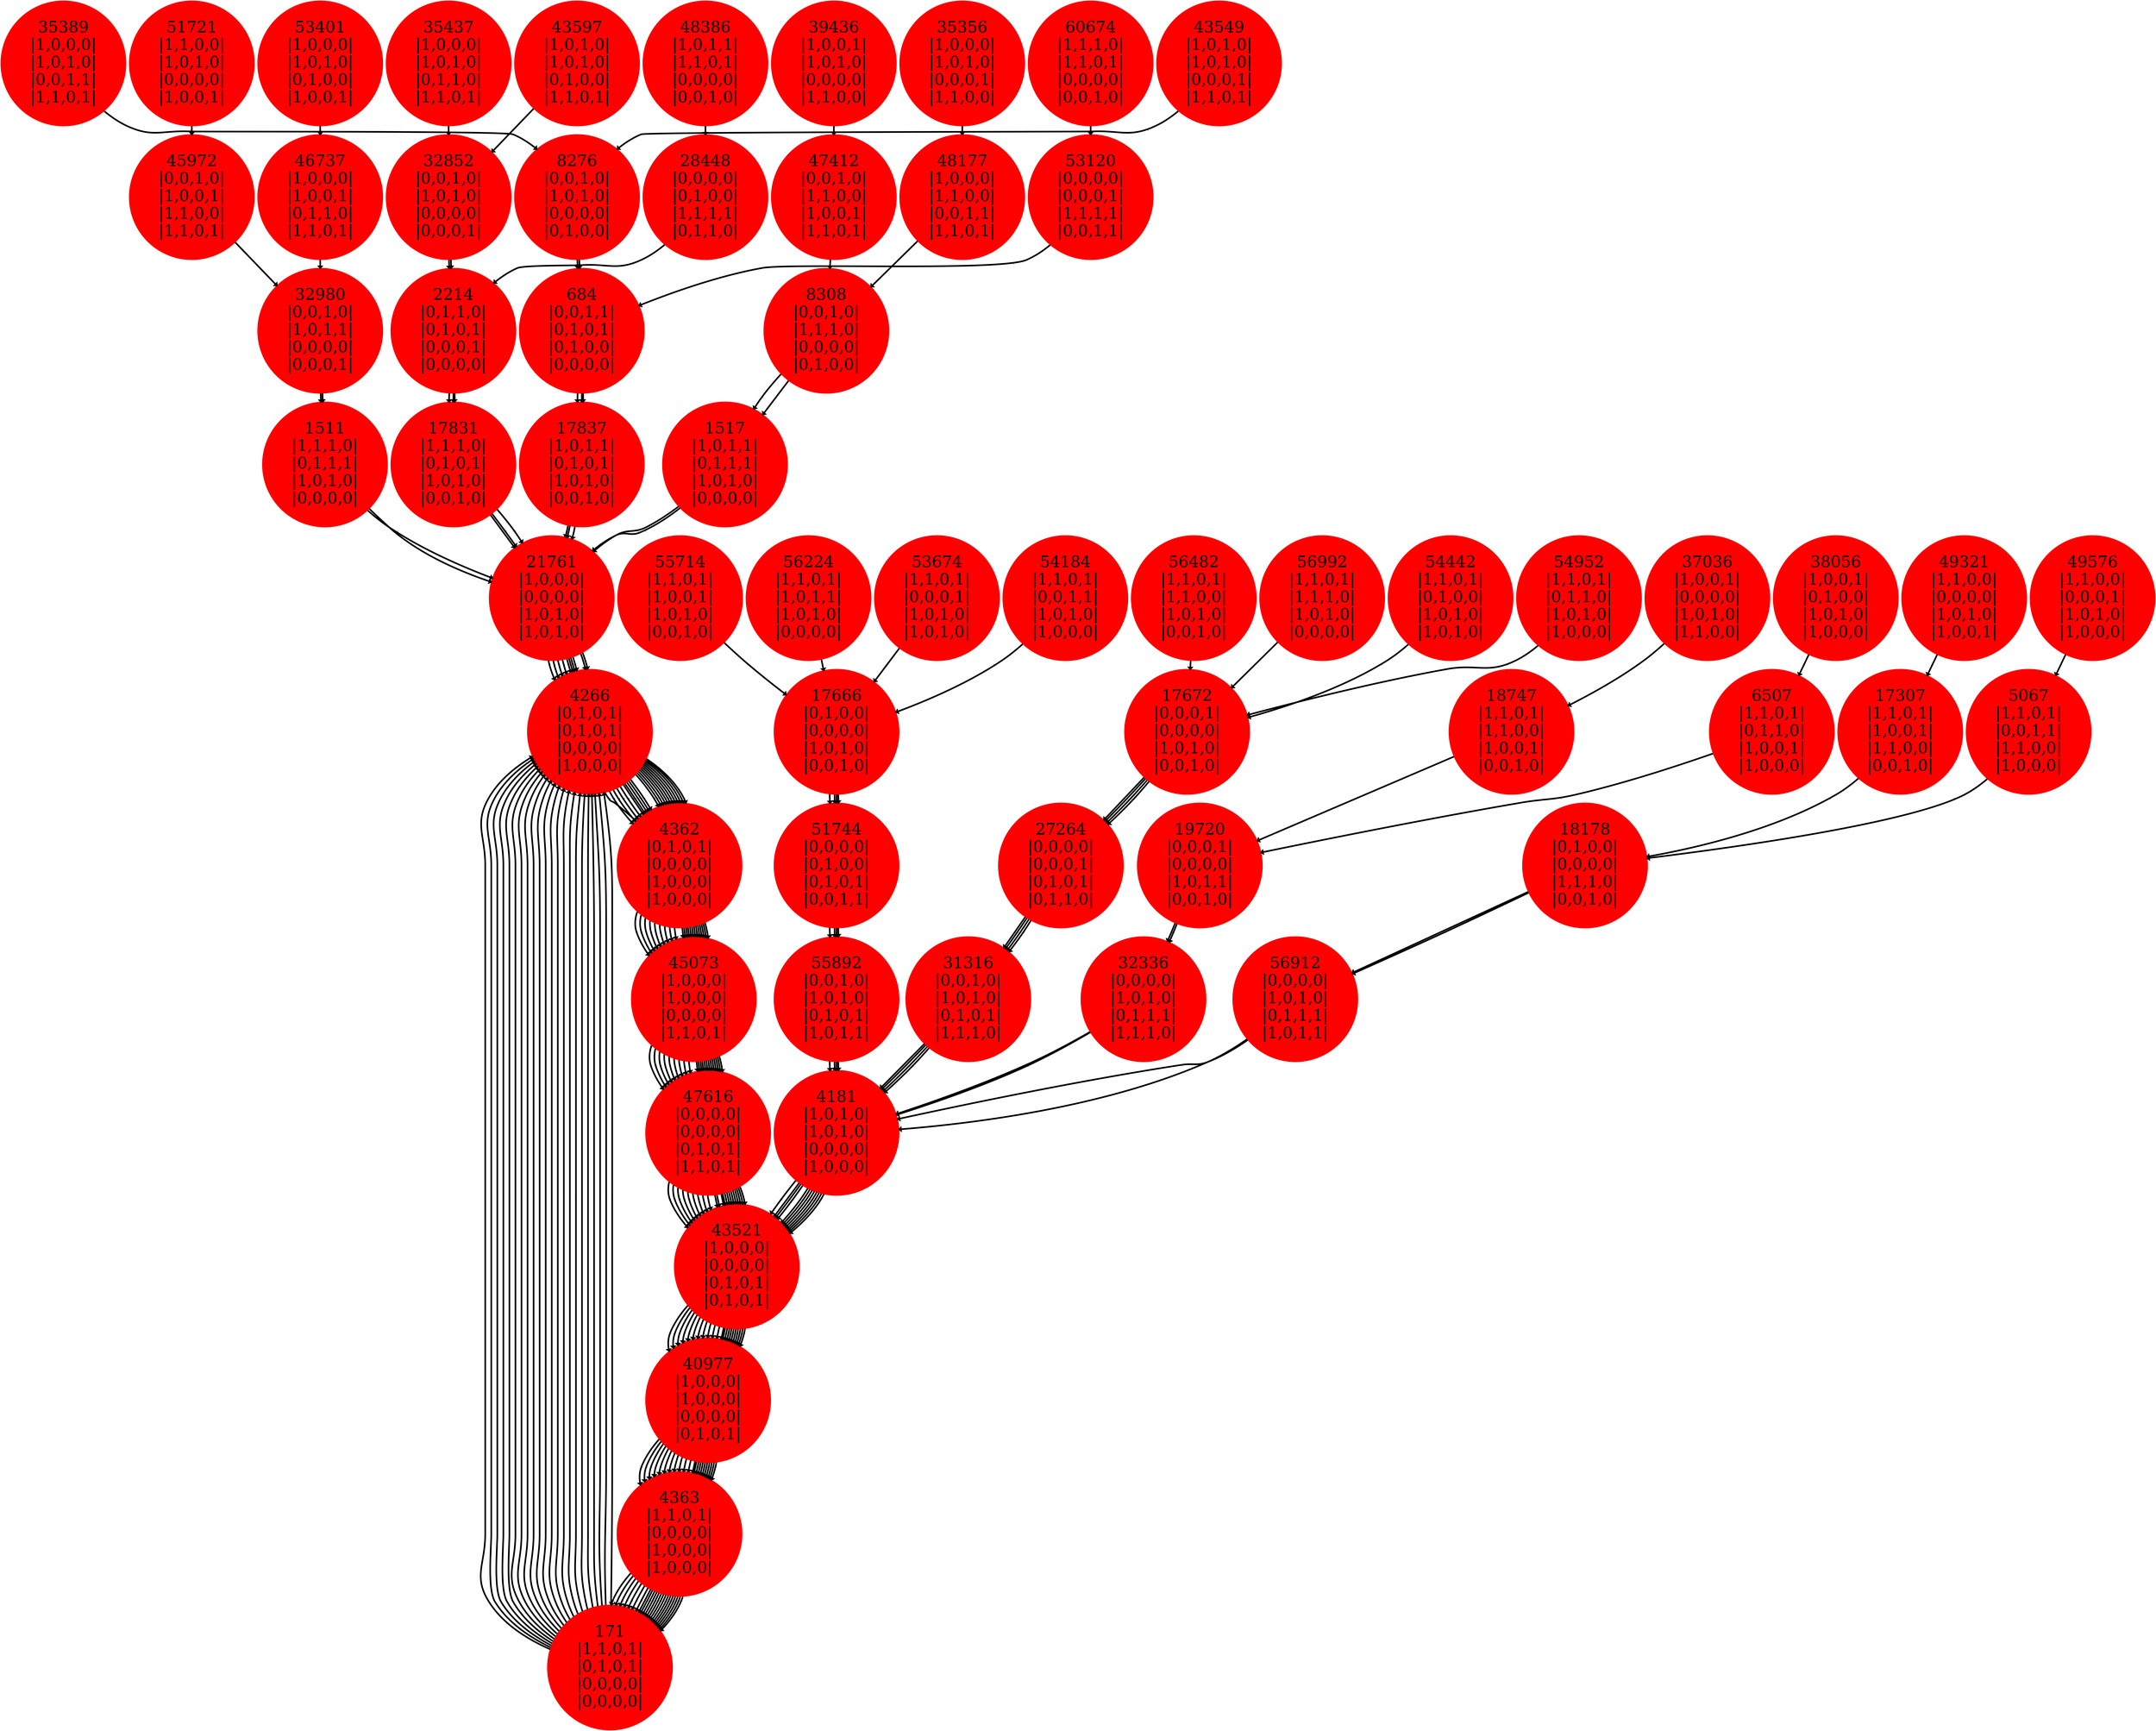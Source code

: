 digraph A {
"35389\n|1,0,0,0|\n|1,0,1,0|\n|0,0,1,1|\n|1,1,0,1|"[shape=circle,style=filled,color=red,height=5.12,width=0.12,fontsize=100];
"35389\n|1,0,0,0|\n|1,0,1,0|\n|0,0,1,1|\n|1,1,0,1|"->"8276\n|0,0,1,0|\n|1,0,1,0|\n|0,0,0,0|\n|0,1,0,0|"[label="t",arrowsize=1,penwidth=10]
"8276\n|0,0,1,0|\n|1,0,1,0|\n|0,0,0,0|\n|0,1,0,0|"[shape=circle,style=filled,color=red,height=5.12,width=0.12,fontsize=100];
"8276\n|0,0,1,0|\n|1,0,1,0|\n|0,0,0,0|\n|0,1,0,0|"->"684\n|0,0,1,1|\n|0,1,0,1|\n|0,1,0,0|\n|0,0,0,0|"[label="t",arrowsize=1,penwidth=10]
"684\n|0,0,1,1|\n|0,1,0,1|\n|0,1,0,0|\n|0,0,0,0|"[shape=circle,style=filled,color=red,height=5.12,width=0.12,fontsize=100];
"684\n|0,0,1,1|\n|0,1,0,1|\n|0,1,0,0|\n|0,0,0,0|"->"17837\n|1,0,1,1|\n|0,1,0,1|\n|1,0,1,0|\n|0,0,1,0|"[label="t",arrowsize=1,penwidth=10]
"17837\n|1,0,1,1|\n|0,1,0,1|\n|1,0,1,0|\n|0,0,1,0|"[shape=circle,style=filled,color=red,height=5.12,width=0.12,fontsize=100];
"17837\n|1,0,1,1|\n|0,1,0,1|\n|1,0,1,0|\n|0,0,1,0|"->"21761\n|1,0,0,0|\n|0,0,0,0|\n|1,0,1,0|\n|1,0,1,0|"[label="t",arrowsize=1,penwidth=10]
"21761\n|1,0,0,0|\n|0,0,0,0|\n|1,0,1,0|\n|1,0,1,0|"[shape=circle,style=filled,color=red,height=5.12,width=0.12,fontsize=100];
"21761\n|1,0,0,0|\n|0,0,0,0|\n|1,0,1,0|\n|1,0,1,0|"->"4266\n|0,1,0,1|\n|0,1,0,1|\n|0,0,0,0|\n|1,0,0,0|"[label="t",arrowsize=1,penwidth=10]
"4266\n|0,1,0,1|\n|0,1,0,1|\n|0,0,0,0|\n|1,0,0,0|"[shape=circle,style=filled,color=red,height=5.12,width=0.12,fontsize=100];
"4266\n|0,1,0,1|\n|0,1,0,1|\n|0,0,0,0|\n|1,0,0,0|"->"4362\n|0,1,0,1|\n|0,0,0,0|\n|1,0,0,0|\n|1,0,0,0|"[label="t",arrowsize=1,penwidth=10]
"4362\n|0,1,0,1|\n|0,0,0,0|\n|1,0,0,0|\n|1,0,0,0|"[shape=circle,style=filled,color=red,height=5.12,width=0.12,fontsize=100];
"4362\n|0,1,0,1|\n|0,0,0,0|\n|1,0,0,0|\n|1,0,0,0|"->"45073\n|1,0,0,0|\n|1,0,0,0|\n|0,0,0,0|\n|1,1,0,1|"[label="t",arrowsize=1,penwidth=10]
"45073\n|1,0,0,0|\n|1,0,0,0|\n|0,0,0,0|\n|1,1,0,1|"[shape=circle,style=filled,color=red,height=5.12,width=0.12,fontsize=100];
"45073\n|1,0,0,0|\n|1,0,0,0|\n|0,0,0,0|\n|1,1,0,1|"->"47616\n|0,0,0,0|\n|0,0,0,0|\n|0,1,0,1|\n|1,1,0,1|"[label="t",arrowsize=1,penwidth=10]
"47616\n|0,0,0,0|\n|0,0,0,0|\n|0,1,0,1|\n|1,1,0,1|"[shape=circle,style=filled,color=red,height=5.12,width=0.12,fontsize=100];
"47616\n|0,0,0,0|\n|0,0,0,0|\n|0,1,0,1|\n|1,1,0,1|"->"43521\n|1,0,0,0|\n|0,0,0,0|\n|0,1,0,1|\n|0,1,0,1|"[label="t",arrowsize=1,penwidth=10]
"43521\n|1,0,0,0|\n|0,0,0,0|\n|0,1,0,1|\n|0,1,0,1|"[shape=circle,style=filled,color=red,height=5.12,width=0.12,fontsize=100];
"43521\n|1,0,0,0|\n|0,0,0,0|\n|0,1,0,1|\n|0,1,0,1|"->"40977\n|1,0,0,0|\n|1,0,0,0|\n|0,0,0,0|\n|0,1,0,1|"[label="t",arrowsize=1,penwidth=10]
"40977\n|1,0,0,0|\n|1,0,0,0|\n|0,0,0,0|\n|0,1,0,1|"[shape=circle,style=filled,color=red,height=5.12,width=0.12,fontsize=100];
"40977\n|1,0,0,0|\n|1,0,0,0|\n|0,0,0,0|\n|0,1,0,1|"->"4363\n|1,1,0,1|\n|0,0,0,0|\n|1,0,0,0|\n|1,0,0,0|"[label="t",arrowsize=1,penwidth=10]
"4363\n|1,1,0,1|\n|0,0,0,0|\n|1,0,0,0|\n|1,0,0,0|"[shape=circle,style=filled,color=red,height=5.12,width=0.12,fontsize=100];
"4363\n|1,1,0,1|\n|0,0,0,0|\n|1,0,0,0|\n|1,0,0,0|"->"171\n|1,1,0,1|\n|0,1,0,1|\n|0,0,0,0|\n|0,0,0,0|"[label="t",arrowsize=1,penwidth=10]
"171\n|1,1,0,1|\n|0,1,0,1|\n|0,0,0,0|\n|0,0,0,0|"[shape=circle,style=filled,color=red,height=5.12,width=0.12,fontsize=100];
"171\n|1,1,0,1|\n|0,1,0,1|\n|0,0,0,0|\n|0,0,0,0|"->"4266\n|0,1,0,1|\n|0,1,0,1|\n|0,0,0,0|\n|1,0,0,0|"[label="t",arrowsize=1,penwidth=10]
"43549\n|1,0,1,0|\n|1,0,1,0|\n|0,0,0,1|\n|1,1,0,1|"[shape=circle,style=filled,color=red,height=5.12,width=0.12,fontsize=100];
"43549\n|1,0,1,0|\n|1,0,1,0|\n|0,0,0,1|\n|1,1,0,1|"->"8276\n|0,0,1,0|\n|1,0,1,0|\n|0,0,0,0|\n|0,1,0,0|"[label="t",arrowsize=1,penwidth=10]
"8276\n|0,0,1,0|\n|1,0,1,0|\n|0,0,0,0|\n|0,1,0,0|"[shape=circle,style=filled,color=red,height=5.12,width=0.12,fontsize=100];
"8276\n|0,0,1,0|\n|1,0,1,0|\n|0,0,0,0|\n|0,1,0,0|"->"684\n|0,0,1,1|\n|0,1,0,1|\n|0,1,0,0|\n|0,0,0,0|"[label="t",arrowsize=1,penwidth=10]
"684\n|0,0,1,1|\n|0,1,0,1|\n|0,1,0,0|\n|0,0,0,0|"[shape=circle,style=filled,color=red,height=5.12,width=0.12,fontsize=100];
"684\n|0,0,1,1|\n|0,1,0,1|\n|0,1,0,0|\n|0,0,0,0|"->"17837\n|1,0,1,1|\n|0,1,0,1|\n|1,0,1,0|\n|0,0,1,0|"[label="t",arrowsize=1,penwidth=10]
"17837\n|1,0,1,1|\n|0,1,0,1|\n|1,0,1,0|\n|0,0,1,0|"[shape=circle,style=filled,color=red,height=5.12,width=0.12,fontsize=100];
"17837\n|1,0,1,1|\n|0,1,0,1|\n|1,0,1,0|\n|0,0,1,0|"->"21761\n|1,0,0,0|\n|0,0,0,0|\n|1,0,1,0|\n|1,0,1,0|"[label="t",arrowsize=1,penwidth=10]
"21761\n|1,0,0,0|\n|0,0,0,0|\n|1,0,1,0|\n|1,0,1,0|"[shape=circle,style=filled,color=red,height=5.12,width=0.12,fontsize=100];
"21761\n|1,0,0,0|\n|0,0,0,0|\n|1,0,1,0|\n|1,0,1,0|"->"4266\n|0,1,0,1|\n|0,1,0,1|\n|0,0,0,0|\n|1,0,0,0|"[label="t",arrowsize=1,penwidth=10]
"4266\n|0,1,0,1|\n|0,1,0,1|\n|0,0,0,0|\n|1,0,0,0|"[shape=circle,style=filled,color=red,height=5.12,width=0.12,fontsize=100];
"4266\n|0,1,0,1|\n|0,1,0,1|\n|0,0,0,0|\n|1,0,0,0|"->"4362\n|0,1,0,1|\n|0,0,0,0|\n|1,0,0,0|\n|1,0,0,0|"[label="t",arrowsize=1,penwidth=10]
"4362\n|0,1,0,1|\n|0,0,0,0|\n|1,0,0,0|\n|1,0,0,0|"[shape=circle,style=filled,color=red,height=5.12,width=0.12,fontsize=100];
"4362\n|0,1,0,1|\n|0,0,0,0|\n|1,0,0,0|\n|1,0,0,0|"->"45073\n|1,0,0,0|\n|1,0,0,0|\n|0,0,0,0|\n|1,1,0,1|"[label="t",arrowsize=1,penwidth=10]
"45073\n|1,0,0,0|\n|1,0,0,0|\n|0,0,0,0|\n|1,1,0,1|"[shape=circle,style=filled,color=red,height=5.12,width=0.12,fontsize=100];
"45073\n|1,0,0,0|\n|1,0,0,0|\n|0,0,0,0|\n|1,1,0,1|"->"47616\n|0,0,0,0|\n|0,0,0,0|\n|0,1,0,1|\n|1,1,0,1|"[label="t",arrowsize=1,penwidth=10]
"47616\n|0,0,0,0|\n|0,0,0,0|\n|0,1,0,1|\n|1,1,0,1|"[shape=circle,style=filled,color=red,height=5.12,width=0.12,fontsize=100];
"47616\n|0,0,0,0|\n|0,0,0,0|\n|0,1,0,1|\n|1,1,0,1|"->"43521\n|1,0,0,0|\n|0,0,0,0|\n|0,1,0,1|\n|0,1,0,1|"[label="t",arrowsize=1,penwidth=10]
"43521\n|1,0,0,0|\n|0,0,0,0|\n|0,1,0,1|\n|0,1,0,1|"[shape=circle,style=filled,color=red,height=5.12,width=0.12,fontsize=100];
"43521\n|1,0,0,0|\n|0,0,0,0|\n|0,1,0,1|\n|0,1,0,1|"->"40977\n|1,0,0,0|\n|1,0,0,0|\n|0,0,0,0|\n|0,1,0,1|"[label="t",arrowsize=1,penwidth=10]
"40977\n|1,0,0,0|\n|1,0,0,0|\n|0,0,0,0|\n|0,1,0,1|"[shape=circle,style=filled,color=red,height=5.12,width=0.12,fontsize=100];
"40977\n|1,0,0,0|\n|1,0,0,0|\n|0,0,0,0|\n|0,1,0,1|"->"4363\n|1,1,0,1|\n|0,0,0,0|\n|1,0,0,0|\n|1,0,0,0|"[label="t",arrowsize=1,penwidth=10]
"4363\n|1,1,0,1|\n|0,0,0,0|\n|1,0,0,0|\n|1,0,0,0|"[shape=circle,style=filled,color=red,height=5.12,width=0.12,fontsize=100];
"4363\n|1,1,0,1|\n|0,0,0,0|\n|1,0,0,0|\n|1,0,0,0|"->"171\n|1,1,0,1|\n|0,1,0,1|\n|0,0,0,0|\n|0,0,0,0|"[label="t",arrowsize=1,penwidth=10]
"171\n|1,1,0,1|\n|0,1,0,1|\n|0,0,0,0|\n|0,0,0,0|"[shape=circle,style=filled,color=red,height=5.12,width=0.12,fontsize=100];
"171\n|1,1,0,1|\n|0,1,0,1|\n|0,0,0,0|\n|0,0,0,0|"->"4266\n|0,1,0,1|\n|0,1,0,1|\n|0,0,0,0|\n|1,0,0,0|"[label="t",arrowsize=1,penwidth=10]
"60674\n|1,1,1,0|\n|1,1,0,1|\n|0,0,0,0|\n|0,0,1,0|"[shape=circle,style=filled,color=red,height=5.12,width=0.12,fontsize=100];
"60674\n|1,1,1,0|\n|1,1,0,1|\n|0,0,0,0|\n|0,0,1,0|"->"53120\n|0,0,0,0|\n|0,0,0,1|\n|1,1,1,1|\n|0,0,1,1|"[label="t",arrowsize=1,penwidth=10]
"53120\n|0,0,0,0|\n|0,0,0,1|\n|1,1,1,1|\n|0,0,1,1|"[shape=circle,style=filled,color=red,height=5.12,width=0.12,fontsize=100];
"53120\n|0,0,0,0|\n|0,0,0,1|\n|1,1,1,1|\n|0,0,1,1|"->"684\n|0,0,1,1|\n|0,1,0,1|\n|0,1,0,0|\n|0,0,0,0|"[label="t",arrowsize=1,penwidth=10]
"684\n|0,0,1,1|\n|0,1,0,1|\n|0,1,0,0|\n|0,0,0,0|"[shape=circle,style=filled,color=red,height=5.12,width=0.12,fontsize=100];
"684\n|0,0,1,1|\n|0,1,0,1|\n|0,1,0,0|\n|0,0,0,0|"->"17837\n|1,0,1,1|\n|0,1,0,1|\n|1,0,1,0|\n|0,0,1,0|"[label="t",arrowsize=1,penwidth=10]
"17837\n|1,0,1,1|\n|0,1,0,1|\n|1,0,1,0|\n|0,0,1,0|"[shape=circle,style=filled,color=red,height=5.12,width=0.12,fontsize=100];
"17837\n|1,0,1,1|\n|0,1,0,1|\n|1,0,1,0|\n|0,0,1,0|"->"21761\n|1,0,0,0|\n|0,0,0,0|\n|1,0,1,0|\n|1,0,1,0|"[label="t",arrowsize=1,penwidth=10]
"21761\n|1,0,0,0|\n|0,0,0,0|\n|1,0,1,0|\n|1,0,1,0|"[shape=circle,style=filled,color=red,height=5.12,width=0.12,fontsize=100];
"21761\n|1,0,0,0|\n|0,0,0,0|\n|1,0,1,0|\n|1,0,1,0|"->"4266\n|0,1,0,1|\n|0,1,0,1|\n|0,0,0,0|\n|1,0,0,0|"[label="t",arrowsize=1,penwidth=10]
"4266\n|0,1,0,1|\n|0,1,0,1|\n|0,0,0,0|\n|1,0,0,0|"[shape=circle,style=filled,color=red,height=5.12,width=0.12,fontsize=100];
"4266\n|0,1,0,1|\n|0,1,0,1|\n|0,0,0,0|\n|1,0,0,0|"->"4362\n|0,1,0,1|\n|0,0,0,0|\n|1,0,0,0|\n|1,0,0,0|"[label="t",arrowsize=1,penwidth=10]
"4362\n|0,1,0,1|\n|0,0,0,0|\n|1,0,0,0|\n|1,0,0,0|"[shape=circle,style=filled,color=red,height=5.12,width=0.12,fontsize=100];
"4362\n|0,1,0,1|\n|0,0,0,0|\n|1,0,0,0|\n|1,0,0,0|"->"45073\n|1,0,0,0|\n|1,0,0,0|\n|0,0,0,0|\n|1,1,0,1|"[label="t",arrowsize=1,penwidth=10]
"45073\n|1,0,0,0|\n|1,0,0,0|\n|0,0,0,0|\n|1,1,0,1|"[shape=circle,style=filled,color=red,height=5.12,width=0.12,fontsize=100];
"45073\n|1,0,0,0|\n|1,0,0,0|\n|0,0,0,0|\n|1,1,0,1|"->"47616\n|0,0,0,0|\n|0,0,0,0|\n|0,1,0,1|\n|1,1,0,1|"[label="t",arrowsize=1,penwidth=10]
"47616\n|0,0,0,0|\n|0,0,0,0|\n|0,1,0,1|\n|1,1,0,1|"[shape=circle,style=filled,color=red,height=5.12,width=0.12,fontsize=100];
"47616\n|0,0,0,0|\n|0,0,0,0|\n|0,1,0,1|\n|1,1,0,1|"->"43521\n|1,0,0,0|\n|0,0,0,0|\n|0,1,0,1|\n|0,1,0,1|"[label="t",arrowsize=1,penwidth=10]
"43521\n|1,0,0,0|\n|0,0,0,0|\n|0,1,0,1|\n|0,1,0,1|"[shape=circle,style=filled,color=red,height=5.12,width=0.12,fontsize=100];
"43521\n|1,0,0,0|\n|0,0,0,0|\n|0,1,0,1|\n|0,1,0,1|"->"40977\n|1,0,0,0|\n|1,0,0,0|\n|0,0,0,0|\n|0,1,0,1|"[label="t",arrowsize=1,penwidth=10]
"40977\n|1,0,0,0|\n|1,0,0,0|\n|0,0,0,0|\n|0,1,0,1|"[shape=circle,style=filled,color=red,height=5.12,width=0.12,fontsize=100];
"40977\n|1,0,0,0|\n|1,0,0,0|\n|0,0,0,0|\n|0,1,0,1|"->"4363\n|1,1,0,1|\n|0,0,0,0|\n|1,0,0,0|\n|1,0,0,0|"[label="t",arrowsize=1,penwidth=10]
"4363\n|1,1,0,1|\n|0,0,0,0|\n|1,0,0,0|\n|1,0,0,0|"[shape=circle,style=filled,color=red,height=5.12,width=0.12,fontsize=100];
"4363\n|1,1,0,1|\n|0,0,0,0|\n|1,0,0,0|\n|1,0,0,0|"->"171\n|1,1,0,1|\n|0,1,0,1|\n|0,0,0,0|\n|0,0,0,0|"[label="t",arrowsize=1,penwidth=10]
"171\n|1,1,0,1|\n|0,1,0,1|\n|0,0,0,0|\n|0,0,0,0|"[shape=circle,style=filled,color=red,height=5.12,width=0.12,fontsize=100];
"171\n|1,1,0,1|\n|0,1,0,1|\n|0,0,0,0|\n|0,0,0,0|"->"4266\n|0,1,0,1|\n|0,1,0,1|\n|0,0,0,0|\n|1,0,0,0|"[label="t",arrowsize=1,penwidth=10]
"51721\n|1,1,0,0|\n|1,0,1,0|\n|0,0,0,0|\n|1,0,0,1|"[shape=circle,style=filled,color=red,height=5.12,width=0.12,fontsize=100];
"51721\n|1,1,0,0|\n|1,0,1,0|\n|0,0,0,0|\n|1,0,0,1|"->"45972\n|0,0,1,0|\n|1,0,0,1|\n|1,1,0,0|\n|1,1,0,1|"[label="t",arrowsize=1,penwidth=10]
"45972\n|0,0,1,0|\n|1,0,0,1|\n|1,1,0,0|\n|1,1,0,1|"[shape=circle,style=filled,color=red,height=5.12,width=0.12,fontsize=100];
"45972\n|0,0,1,0|\n|1,0,0,1|\n|1,1,0,0|\n|1,1,0,1|"->"32980\n|0,0,1,0|\n|1,0,1,1|\n|0,0,0,0|\n|0,0,0,1|"[label="t",arrowsize=1,penwidth=10]
"32980\n|0,0,1,0|\n|1,0,1,1|\n|0,0,0,0|\n|0,0,0,1|"[shape=circle,style=filled,color=red,height=5.12,width=0.12,fontsize=100];
"32980\n|0,0,1,0|\n|1,0,1,1|\n|0,0,0,0|\n|0,0,0,1|"->"1511\n|1,1,1,0|\n|0,1,1,1|\n|1,0,1,0|\n|0,0,0,0|"[label="t",arrowsize=1,penwidth=10]
"1511\n|1,1,1,0|\n|0,1,1,1|\n|1,0,1,0|\n|0,0,0,0|"[shape=circle,style=filled,color=red,height=5.12,width=0.12,fontsize=100];
"1511\n|1,1,1,0|\n|0,1,1,1|\n|1,0,1,0|\n|0,0,0,0|"->"21761\n|1,0,0,0|\n|0,0,0,0|\n|1,0,1,0|\n|1,0,1,0|"[label="t",arrowsize=1,penwidth=10]
"21761\n|1,0,0,0|\n|0,0,0,0|\n|1,0,1,0|\n|1,0,1,0|"[shape=circle,style=filled,color=red,height=5.12,width=0.12,fontsize=100];
"21761\n|1,0,0,0|\n|0,0,0,0|\n|1,0,1,0|\n|1,0,1,0|"->"4266\n|0,1,0,1|\n|0,1,0,1|\n|0,0,0,0|\n|1,0,0,0|"[label="t",arrowsize=1,penwidth=10]
"4266\n|0,1,0,1|\n|0,1,0,1|\n|0,0,0,0|\n|1,0,0,0|"[shape=circle,style=filled,color=red,height=5.12,width=0.12,fontsize=100];
"4266\n|0,1,0,1|\n|0,1,0,1|\n|0,0,0,0|\n|1,0,0,0|"->"4362\n|0,1,0,1|\n|0,0,0,0|\n|1,0,0,0|\n|1,0,0,0|"[label="t",arrowsize=1,penwidth=10]
"4362\n|0,1,0,1|\n|0,0,0,0|\n|1,0,0,0|\n|1,0,0,0|"[shape=circle,style=filled,color=red,height=5.12,width=0.12,fontsize=100];
"4362\n|0,1,0,1|\n|0,0,0,0|\n|1,0,0,0|\n|1,0,0,0|"->"45073\n|1,0,0,0|\n|1,0,0,0|\n|0,0,0,0|\n|1,1,0,1|"[label="t",arrowsize=1,penwidth=10]
"45073\n|1,0,0,0|\n|1,0,0,0|\n|0,0,0,0|\n|1,1,0,1|"[shape=circle,style=filled,color=red,height=5.12,width=0.12,fontsize=100];
"45073\n|1,0,0,0|\n|1,0,0,0|\n|0,0,0,0|\n|1,1,0,1|"->"47616\n|0,0,0,0|\n|0,0,0,0|\n|0,1,0,1|\n|1,1,0,1|"[label="t",arrowsize=1,penwidth=10]
"47616\n|0,0,0,0|\n|0,0,0,0|\n|0,1,0,1|\n|1,1,0,1|"[shape=circle,style=filled,color=red,height=5.12,width=0.12,fontsize=100];
"47616\n|0,0,0,0|\n|0,0,0,0|\n|0,1,0,1|\n|1,1,0,1|"->"43521\n|1,0,0,0|\n|0,0,0,0|\n|0,1,0,1|\n|0,1,0,1|"[label="t",arrowsize=1,penwidth=10]
"43521\n|1,0,0,0|\n|0,0,0,0|\n|0,1,0,1|\n|0,1,0,1|"[shape=circle,style=filled,color=red,height=5.12,width=0.12,fontsize=100];
"43521\n|1,0,0,0|\n|0,0,0,0|\n|0,1,0,1|\n|0,1,0,1|"->"40977\n|1,0,0,0|\n|1,0,0,0|\n|0,0,0,0|\n|0,1,0,1|"[label="t",arrowsize=1,penwidth=10]
"40977\n|1,0,0,0|\n|1,0,0,0|\n|0,0,0,0|\n|0,1,0,1|"[shape=circle,style=filled,color=red,height=5.12,width=0.12,fontsize=100];
"40977\n|1,0,0,0|\n|1,0,0,0|\n|0,0,0,0|\n|0,1,0,1|"->"4363\n|1,1,0,1|\n|0,0,0,0|\n|1,0,0,0|\n|1,0,0,0|"[label="t",arrowsize=1,penwidth=10]
"4363\n|1,1,0,1|\n|0,0,0,0|\n|1,0,0,0|\n|1,0,0,0|"[shape=circle,style=filled,color=red,height=5.12,width=0.12,fontsize=100];
"4363\n|1,1,0,1|\n|0,0,0,0|\n|1,0,0,0|\n|1,0,0,0|"->"171\n|1,1,0,1|\n|0,1,0,1|\n|0,0,0,0|\n|0,0,0,0|"[label="t",arrowsize=1,penwidth=10]
"171\n|1,1,0,1|\n|0,1,0,1|\n|0,0,0,0|\n|0,0,0,0|"[shape=circle,style=filled,color=red,height=5.12,width=0.12,fontsize=100];
"171\n|1,1,0,1|\n|0,1,0,1|\n|0,0,0,0|\n|0,0,0,0|"->"4266\n|0,1,0,1|\n|0,1,0,1|\n|0,0,0,0|\n|1,0,0,0|"[label="t",arrowsize=1,penwidth=10]
"53401\n|1,0,0,0|\n|1,0,1,0|\n|0,1,0,0|\n|1,0,0,1|"[shape=circle,style=filled,color=red,height=5.12,width=0.12,fontsize=100];
"53401\n|1,0,0,0|\n|1,0,1,0|\n|0,1,0,0|\n|1,0,0,1|"->"46737\n|1,0,0,0|\n|1,0,0,1|\n|0,1,1,0|\n|1,1,0,1|"[label="t",arrowsize=1,penwidth=10]
"46737\n|1,0,0,0|\n|1,0,0,1|\n|0,1,1,0|\n|1,1,0,1|"[shape=circle,style=filled,color=red,height=5.12,width=0.12,fontsize=100];
"46737\n|1,0,0,0|\n|1,0,0,1|\n|0,1,1,0|\n|1,1,0,1|"->"32980\n|0,0,1,0|\n|1,0,1,1|\n|0,0,0,0|\n|0,0,0,1|"[label="t",arrowsize=1,penwidth=10]
"32980\n|0,0,1,0|\n|1,0,1,1|\n|0,0,0,0|\n|0,0,0,1|"[shape=circle,style=filled,color=red,height=5.12,width=0.12,fontsize=100];
"32980\n|0,0,1,0|\n|1,0,1,1|\n|0,0,0,0|\n|0,0,0,1|"->"1511\n|1,1,1,0|\n|0,1,1,1|\n|1,0,1,0|\n|0,0,0,0|"[label="t",arrowsize=1,penwidth=10]
"1511\n|1,1,1,0|\n|0,1,1,1|\n|1,0,1,0|\n|0,0,0,0|"[shape=circle,style=filled,color=red,height=5.12,width=0.12,fontsize=100];
"1511\n|1,1,1,0|\n|0,1,1,1|\n|1,0,1,0|\n|0,0,0,0|"->"21761\n|1,0,0,0|\n|0,0,0,0|\n|1,0,1,0|\n|1,0,1,0|"[label="t",arrowsize=1,penwidth=10]
"21761\n|1,0,0,0|\n|0,0,0,0|\n|1,0,1,0|\n|1,0,1,0|"[shape=circle,style=filled,color=red,height=5.12,width=0.12,fontsize=100];
"21761\n|1,0,0,0|\n|0,0,0,0|\n|1,0,1,0|\n|1,0,1,0|"->"4266\n|0,1,0,1|\n|0,1,0,1|\n|0,0,0,0|\n|1,0,0,0|"[label="t",arrowsize=1,penwidth=10]
"4266\n|0,1,0,1|\n|0,1,0,1|\n|0,0,0,0|\n|1,0,0,0|"[shape=circle,style=filled,color=red,height=5.12,width=0.12,fontsize=100];
"4266\n|0,1,0,1|\n|0,1,0,1|\n|0,0,0,0|\n|1,0,0,0|"->"4362\n|0,1,0,1|\n|0,0,0,0|\n|1,0,0,0|\n|1,0,0,0|"[label="t",arrowsize=1,penwidth=10]
"4362\n|0,1,0,1|\n|0,0,0,0|\n|1,0,0,0|\n|1,0,0,0|"[shape=circle,style=filled,color=red,height=5.12,width=0.12,fontsize=100];
"4362\n|0,1,0,1|\n|0,0,0,0|\n|1,0,0,0|\n|1,0,0,0|"->"45073\n|1,0,0,0|\n|1,0,0,0|\n|0,0,0,0|\n|1,1,0,1|"[label="t",arrowsize=1,penwidth=10]
"45073\n|1,0,0,0|\n|1,0,0,0|\n|0,0,0,0|\n|1,1,0,1|"[shape=circle,style=filled,color=red,height=5.12,width=0.12,fontsize=100];
"45073\n|1,0,0,0|\n|1,0,0,0|\n|0,0,0,0|\n|1,1,0,1|"->"47616\n|0,0,0,0|\n|0,0,0,0|\n|0,1,0,1|\n|1,1,0,1|"[label="t",arrowsize=1,penwidth=10]
"47616\n|0,0,0,0|\n|0,0,0,0|\n|0,1,0,1|\n|1,1,0,1|"[shape=circle,style=filled,color=red,height=5.12,width=0.12,fontsize=100];
"47616\n|0,0,0,0|\n|0,0,0,0|\n|0,1,0,1|\n|1,1,0,1|"->"43521\n|1,0,0,0|\n|0,0,0,0|\n|0,1,0,1|\n|0,1,0,1|"[label="t",arrowsize=1,penwidth=10]
"43521\n|1,0,0,0|\n|0,0,0,0|\n|0,1,0,1|\n|0,1,0,1|"[shape=circle,style=filled,color=red,height=5.12,width=0.12,fontsize=100];
"43521\n|1,0,0,0|\n|0,0,0,0|\n|0,1,0,1|\n|0,1,0,1|"->"40977\n|1,0,0,0|\n|1,0,0,0|\n|0,0,0,0|\n|0,1,0,1|"[label="t",arrowsize=1,penwidth=10]
"40977\n|1,0,0,0|\n|1,0,0,0|\n|0,0,0,0|\n|0,1,0,1|"[shape=circle,style=filled,color=red,height=5.12,width=0.12,fontsize=100];
"40977\n|1,0,0,0|\n|1,0,0,0|\n|0,0,0,0|\n|0,1,0,1|"->"4363\n|1,1,0,1|\n|0,0,0,0|\n|1,0,0,0|\n|1,0,0,0|"[label="t",arrowsize=1,penwidth=10]
"4363\n|1,1,0,1|\n|0,0,0,0|\n|1,0,0,0|\n|1,0,0,0|"[shape=circle,style=filled,color=red,height=5.12,width=0.12,fontsize=100];
"4363\n|1,1,0,1|\n|0,0,0,0|\n|1,0,0,0|\n|1,0,0,0|"->"171\n|1,1,0,1|\n|0,1,0,1|\n|0,0,0,0|\n|0,0,0,0|"[label="t",arrowsize=1,penwidth=10]
"171\n|1,1,0,1|\n|0,1,0,1|\n|0,0,0,0|\n|0,0,0,0|"[shape=circle,style=filled,color=red,height=5.12,width=0.12,fontsize=100];
"171\n|1,1,0,1|\n|0,1,0,1|\n|0,0,0,0|\n|0,0,0,0|"->"4266\n|0,1,0,1|\n|0,1,0,1|\n|0,0,0,0|\n|1,0,0,0|"[label="t",arrowsize=1,penwidth=10]
"35437\n|1,0,0,0|\n|1,0,1,0|\n|0,1,1,0|\n|1,1,0,1|"[shape=circle,style=filled,color=red,height=5.12,width=0.12,fontsize=100];
"35437\n|1,0,0,0|\n|1,0,1,0|\n|0,1,1,0|\n|1,1,0,1|"->"32852\n|0,0,1,0|\n|1,0,1,0|\n|0,0,0,0|\n|0,0,0,1|"[label="t",arrowsize=1,penwidth=10]
"32852\n|0,0,1,0|\n|1,0,1,0|\n|0,0,0,0|\n|0,0,0,1|"[shape=circle,style=filled,color=red,height=5.12,width=0.12,fontsize=100];
"32852\n|0,0,1,0|\n|1,0,1,0|\n|0,0,0,0|\n|0,0,0,1|"->"2214\n|0,1,1,0|\n|0,1,0,1|\n|0,0,0,1|\n|0,0,0,0|"[label="t",arrowsize=1,penwidth=10]
"2214\n|0,1,1,0|\n|0,1,0,1|\n|0,0,0,1|\n|0,0,0,0|"[shape=circle,style=filled,color=red,height=5.12,width=0.12,fontsize=100];
"2214\n|0,1,1,0|\n|0,1,0,1|\n|0,0,0,1|\n|0,0,0,0|"->"17831\n|1,1,1,0|\n|0,1,0,1|\n|1,0,1,0|\n|0,0,1,0|"[label="t",arrowsize=1,penwidth=10]
"17831\n|1,1,1,0|\n|0,1,0,1|\n|1,0,1,0|\n|0,0,1,0|"[shape=circle,style=filled,color=red,height=5.12,width=0.12,fontsize=100];
"17831\n|1,1,1,0|\n|0,1,0,1|\n|1,0,1,0|\n|0,0,1,0|"->"21761\n|1,0,0,0|\n|0,0,0,0|\n|1,0,1,0|\n|1,0,1,0|"[label="t",arrowsize=1,penwidth=10]
"21761\n|1,0,0,0|\n|0,0,0,0|\n|1,0,1,0|\n|1,0,1,0|"[shape=circle,style=filled,color=red,height=5.12,width=0.12,fontsize=100];
"21761\n|1,0,0,0|\n|0,0,0,0|\n|1,0,1,0|\n|1,0,1,0|"->"4266\n|0,1,0,1|\n|0,1,0,1|\n|0,0,0,0|\n|1,0,0,0|"[label="t",arrowsize=1,penwidth=10]
"4266\n|0,1,0,1|\n|0,1,0,1|\n|0,0,0,0|\n|1,0,0,0|"[shape=circle,style=filled,color=red,height=5.12,width=0.12,fontsize=100];
"4266\n|0,1,0,1|\n|0,1,0,1|\n|0,0,0,0|\n|1,0,0,0|"->"4362\n|0,1,0,1|\n|0,0,0,0|\n|1,0,0,0|\n|1,0,0,0|"[label="t",arrowsize=1,penwidth=10]
"4362\n|0,1,0,1|\n|0,0,0,0|\n|1,0,0,0|\n|1,0,0,0|"[shape=circle,style=filled,color=red,height=5.12,width=0.12,fontsize=100];
"4362\n|0,1,0,1|\n|0,0,0,0|\n|1,0,0,0|\n|1,0,0,0|"->"45073\n|1,0,0,0|\n|1,0,0,0|\n|0,0,0,0|\n|1,1,0,1|"[label="t",arrowsize=1,penwidth=10]
"45073\n|1,0,0,0|\n|1,0,0,0|\n|0,0,0,0|\n|1,1,0,1|"[shape=circle,style=filled,color=red,height=5.12,width=0.12,fontsize=100];
"45073\n|1,0,0,0|\n|1,0,0,0|\n|0,0,0,0|\n|1,1,0,1|"->"47616\n|0,0,0,0|\n|0,0,0,0|\n|0,1,0,1|\n|1,1,0,1|"[label="t",arrowsize=1,penwidth=10]
"47616\n|0,0,0,0|\n|0,0,0,0|\n|0,1,0,1|\n|1,1,0,1|"[shape=circle,style=filled,color=red,height=5.12,width=0.12,fontsize=100];
"47616\n|0,0,0,0|\n|0,0,0,0|\n|0,1,0,1|\n|1,1,0,1|"->"43521\n|1,0,0,0|\n|0,0,0,0|\n|0,1,0,1|\n|0,1,0,1|"[label="t",arrowsize=1,penwidth=10]
"43521\n|1,0,0,0|\n|0,0,0,0|\n|0,1,0,1|\n|0,1,0,1|"[shape=circle,style=filled,color=red,height=5.12,width=0.12,fontsize=100];
"43521\n|1,0,0,0|\n|0,0,0,0|\n|0,1,0,1|\n|0,1,0,1|"->"40977\n|1,0,0,0|\n|1,0,0,0|\n|0,0,0,0|\n|0,1,0,1|"[label="t",arrowsize=1,penwidth=10]
"40977\n|1,0,0,0|\n|1,0,0,0|\n|0,0,0,0|\n|0,1,0,1|"[shape=circle,style=filled,color=red,height=5.12,width=0.12,fontsize=100];
"40977\n|1,0,0,0|\n|1,0,0,0|\n|0,0,0,0|\n|0,1,0,1|"->"4363\n|1,1,0,1|\n|0,0,0,0|\n|1,0,0,0|\n|1,0,0,0|"[label="t",arrowsize=1,penwidth=10]
"4363\n|1,1,0,1|\n|0,0,0,0|\n|1,0,0,0|\n|1,0,0,0|"[shape=circle,style=filled,color=red,height=5.12,width=0.12,fontsize=100];
"4363\n|1,1,0,1|\n|0,0,0,0|\n|1,0,0,0|\n|1,0,0,0|"->"171\n|1,1,0,1|\n|0,1,0,1|\n|0,0,0,0|\n|0,0,0,0|"[label="t",arrowsize=1,penwidth=10]
"171\n|1,1,0,1|\n|0,1,0,1|\n|0,0,0,0|\n|0,0,0,0|"[shape=circle,style=filled,color=red,height=5.12,width=0.12,fontsize=100];
"171\n|1,1,0,1|\n|0,1,0,1|\n|0,0,0,0|\n|0,0,0,0|"->"4266\n|0,1,0,1|\n|0,1,0,1|\n|0,0,0,0|\n|1,0,0,0|"[label="t",arrowsize=1,penwidth=10]
"43597\n|1,0,1,0|\n|1,0,1,0|\n|0,1,0,0|\n|1,1,0,1|"[shape=circle,style=filled,color=red,height=5.12,width=0.12,fontsize=100];
"43597\n|1,0,1,0|\n|1,0,1,0|\n|0,1,0,0|\n|1,1,0,1|"->"32852\n|0,0,1,0|\n|1,0,1,0|\n|0,0,0,0|\n|0,0,0,1|"[label="t",arrowsize=1,penwidth=10]
"32852\n|0,0,1,0|\n|1,0,1,0|\n|0,0,0,0|\n|0,0,0,1|"[shape=circle,style=filled,color=red,height=5.12,width=0.12,fontsize=100];
"32852\n|0,0,1,0|\n|1,0,1,0|\n|0,0,0,0|\n|0,0,0,1|"->"2214\n|0,1,1,0|\n|0,1,0,1|\n|0,0,0,1|\n|0,0,0,0|"[label="t",arrowsize=1,penwidth=10]
"2214\n|0,1,1,0|\n|0,1,0,1|\n|0,0,0,1|\n|0,0,0,0|"[shape=circle,style=filled,color=red,height=5.12,width=0.12,fontsize=100];
"2214\n|0,1,1,0|\n|0,1,0,1|\n|0,0,0,1|\n|0,0,0,0|"->"17831\n|1,1,1,0|\n|0,1,0,1|\n|1,0,1,0|\n|0,0,1,0|"[label="t",arrowsize=1,penwidth=10]
"17831\n|1,1,1,0|\n|0,1,0,1|\n|1,0,1,0|\n|0,0,1,0|"[shape=circle,style=filled,color=red,height=5.12,width=0.12,fontsize=100];
"17831\n|1,1,1,0|\n|0,1,0,1|\n|1,0,1,0|\n|0,0,1,0|"->"21761\n|1,0,0,0|\n|0,0,0,0|\n|1,0,1,0|\n|1,0,1,0|"[label="t",arrowsize=1,penwidth=10]
"21761\n|1,0,0,0|\n|0,0,0,0|\n|1,0,1,0|\n|1,0,1,0|"[shape=circle,style=filled,color=red,height=5.12,width=0.12,fontsize=100];
"21761\n|1,0,0,0|\n|0,0,0,0|\n|1,0,1,0|\n|1,0,1,0|"->"4266\n|0,1,0,1|\n|0,1,0,1|\n|0,0,0,0|\n|1,0,0,0|"[label="t",arrowsize=1,penwidth=10]
"4266\n|0,1,0,1|\n|0,1,0,1|\n|0,0,0,0|\n|1,0,0,0|"[shape=circle,style=filled,color=red,height=5.12,width=0.12,fontsize=100];
"4266\n|0,1,0,1|\n|0,1,0,1|\n|0,0,0,0|\n|1,0,0,0|"->"4362\n|0,1,0,1|\n|0,0,0,0|\n|1,0,0,0|\n|1,0,0,0|"[label="t",arrowsize=1,penwidth=10]
"4362\n|0,1,0,1|\n|0,0,0,0|\n|1,0,0,0|\n|1,0,0,0|"[shape=circle,style=filled,color=red,height=5.12,width=0.12,fontsize=100];
"4362\n|0,1,0,1|\n|0,0,0,0|\n|1,0,0,0|\n|1,0,0,0|"->"45073\n|1,0,0,0|\n|1,0,0,0|\n|0,0,0,0|\n|1,1,0,1|"[label="t",arrowsize=1,penwidth=10]
"45073\n|1,0,0,0|\n|1,0,0,0|\n|0,0,0,0|\n|1,1,0,1|"[shape=circle,style=filled,color=red,height=5.12,width=0.12,fontsize=100];
"45073\n|1,0,0,0|\n|1,0,0,0|\n|0,0,0,0|\n|1,1,0,1|"->"47616\n|0,0,0,0|\n|0,0,0,0|\n|0,1,0,1|\n|1,1,0,1|"[label="t",arrowsize=1,penwidth=10]
"47616\n|0,0,0,0|\n|0,0,0,0|\n|0,1,0,1|\n|1,1,0,1|"[shape=circle,style=filled,color=red,height=5.12,width=0.12,fontsize=100];
"47616\n|0,0,0,0|\n|0,0,0,0|\n|0,1,0,1|\n|1,1,0,1|"->"43521\n|1,0,0,0|\n|0,0,0,0|\n|0,1,0,1|\n|0,1,0,1|"[label="t",arrowsize=1,penwidth=10]
"43521\n|1,0,0,0|\n|0,0,0,0|\n|0,1,0,1|\n|0,1,0,1|"[shape=circle,style=filled,color=red,height=5.12,width=0.12,fontsize=100];
"43521\n|1,0,0,0|\n|0,0,0,0|\n|0,1,0,1|\n|0,1,0,1|"->"40977\n|1,0,0,0|\n|1,0,0,0|\n|0,0,0,0|\n|0,1,0,1|"[label="t",arrowsize=1,penwidth=10]
"40977\n|1,0,0,0|\n|1,0,0,0|\n|0,0,0,0|\n|0,1,0,1|"[shape=circle,style=filled,color=red,height=5.12,width=0.12,fontsize=100];
"40977\n|1,0,0,0|\n|1,0,0,0|\n|0,0,0,0|\n|0,1,0,1|"->"4363\n|1,1,0,1|\n|0,0,0,0|\n|1,0,0,0|\n|1,0,0,0|"[label="t",arrowsize=1,penwidth=10]
"4363\n|1,1,0,1|\n|0,0,0,0|\n|1,0,0,0|\n|1,0,0,0|"[shape=circle,style=filled,color=red,height=5.12,width=0.12,fontsize=100];
"4363\n|1,1,0,1|\n|0,0,0,0|\n|1,0,0,0|\n|1,0,0,0|"->"171\n|1,1,0,1|\n|0,1,0,1|\n|0,0,0,0|\n|0,0,0,0|"[label="t",arrowsize=1,penwidth=10]
"171\n|1,1,0,1|\n|0,1,0,1|\n|0,0,0,0|\n|0,0,0,0|"[shape=circle,style=filled,color=red,height=5.12,width=0.12,fontsize=100];
"171\n|1,1,0,1|\n|0,1,0,1|\n|0,0,0,0|\n|0,0,0,0|"->"4266\n|0,1,0,1|\n|0,1,0,1|\n|0,0,0,0|\n|1,0,0,0|"[label="t",arrowsize=1,penwidth=10]
"48386\n|1,0,1,1|\n|1,1,0,1|\n|0,0,0,0|\n|0,0,1,0|"[shape=circle,style=filled,color=red,height=5.12,width=0.12,fontsize=100];
"48386\n|1,0,1,1|\n|1,1,0,1|\n|0,0,0,0|\n|0,0,1,0|"->"28448\n|0,0,0,0|\n|0,1,0,0|\n|1,1,1,1|\n|0,1,1,0|"[label="t",arrowsize=1,penwidth=10]
"28448\n|0,0,0,0|\n|0,1,0,0|\n|1,1,1,1|\n|0,1,1,0|"[shape=circle,style=filled,color=red,height=5.12,width=0.12,fontsize=100];
"28448\n|0,0,0,0|\n|0,1,0,0|\n|1,1,1,1|\n|0,1,1,0|"->"2214\n|0,1,1,0|\n|0,1,0,1|\n|0,0,0,1|\n|0,0,0,0|"[label="t",arrowsize=1,penwidth=10]
"2214\n|0,1,1,0|\n|0,1,0,1|\n|0,0,0,1|\n|0,0,0,0|"[shape=circle,style=filled,color=red,height=5.12,width=0.12,fontsize=100];
"2214\n|0,1,1,0|\n|0,1,0,1|\n|0,0,0,1|\n|0,0,0,0|"->"17831\n|1,1,1,0|\n|0,1,0,1|\n|1,0,1,0|\n|0,0,1,0|"[label="t",arrowsize=1,penwidth=10]
"17831\n|1,1,1,0|\n|0,1,0,1|\n|1,0,1,0|\n|0,0,1,0|"[shape=circle,style=filled,color=red,height=5.12,width=0.12,fontsize=100];
"17831\n|1,1,1,0|\n|0,1,0,1|\n|1,0,1,0|\n|0,0,1,0|"->"21761\n|1,0,0,0|\n|0,0,0,0|\n|1,0,1,0|\n|1,0,1,0|"[label="t",arrowsize=1,penwidth=10]
"21761\n|1,0,0,0|\n|0,0,0,0|\n|1,0,1,0|\n|1,0,1,0|"[shape=circle,style=filled,color=red,height=5.12,width=0.12,fontsize=100];
"21761\n|1,0,0,0|\n|0,0,0,0|\n|1,0,1,0|\n|1,0,1,0|"->"4266\n|0,1,0,1|\n|0,1,0,1|\n|0,0,0,0|\n|1,0,0,0|"[label="t",arrowsize=1,penwidth=10]
"4266\n|0,1,0,1|\n|0,1,0,1|\n|0,0,0,0|\n|1,0,0,0|"[shape=circle,style=filled,color=red,height=5.12,width=0.12,fontsize=100];
"4266\n|0,1,0,1|\n|0,1,0,1|\n|0,0,0,0|\n|1,0,0,0|"->"4362\n|0,1,0,1|\n|0,0,0,0|\n|1,0,0,0|\n|1,0,0,0|"[label="t",arrowsize=1,penwidth=10]
"4362\n|0,1,0,1|\n|0,0,0,0|\n|1,0,0,0|\n|1,0,0,0|"[shape=circle,style=filled,color=red,height=5.12,width=0.12,fontsize=100];
"4362\n|0,1,0,1|\n|0,0,0,0|\n|1,0,0,0|\n|1,0,0,0|"->"45073\n|1,0,0,0|\n|1,0,0,0|\n|0,0,0,0|\n|1,1,0,1|"[label="t",arrowsize=1,penwidth=10]
"45073\n|1,0,0,0|\n|1,0,0,0|\n|0,0,0,0|\n|1,1,0,1|"[shape=circle,style=filled,color=red,height=5.12,width=0.12,fontsize=100];
"45073\n|1,0,0,0|\n|1,0,0,0|\n|0,0,0,0|\n|1,1,0,1|"->"47616\n|0,0,0,0|\n|0,0,0,0|\n|0,1,0,1|\n|1,1,0,1|"[label="t",arrowsize=1,penwidth=10]
"47616\n|0,0,0,0|\n|0,0,0,0|\n|0,1,0,1|\n|1,1,0,1|"[shape=circle,style=filled,color=red,height=5.12,width=0.12,fontsize=100];
"47616\n|0,0,0,0|\n|0,0,0,0|\n|0,1,0,1|\n|1,1,0,1|"->"43521\n|1,0,0,0|\n|0,0,0,0|\n|0,1,0,1|\n|0,1,0,1|"[label="t",arrowsize=1,penwidth=10]
"43521\n|1,0,0,0|\n|0,0,0,0|\n|0,1,0,1|\n|0,1,0,1|"[shape=circle,style=filled,color=red,height=5.12,width=0.12,fontsize=100];
"43521\n|1,0,0,0|\n|0,0,0,0|\n|0,1,0,1|\n|0,1,0,1|"->"40977\n|1,0,0,0|\n|1,0,0,0|\n|0,0,0,0|\n|0,1,0,1|"[label="t",arrowsize=1,penwidth=10]
"40977\n|1,0,0,0|\n|1,0,0,0|\n|0,0,0,0|\n|0,1,0,1|"[shape=circle,style=filled,color=red,height=5.12,width=0.12,fontsize=100];
"40977\n|1,0,0,0|\n|1,0,0,0|\n|0,0,0,0|\n|0,1,0,1|"->"4363\n|1,1,0,1|\n|0,0,0,0|\n|1,0,0,0|\n|1,0,0,0|"[label="t",arrowsize=1,penwidth=10]
"4363\n|1,1,0,1|\n|0,0,0,0|\n|1,0,0,0|\n|1,0,0,0|"[shape=circle,style=filled,color=red,height=5.12,width=0.12,fontsize=100];
"4363\n|1,1,0,1|\n|0,0,0,0|\n|1,0,0,0|\n|1,0,0,0|"->"171\n|1,1,0,1|\n|0,1,0,1|\n|0,0,0,0|\n|0,0,0,0|"[label="t",arrowsize=1,penwidth=10]
"171\n|1,1,0,1|\n|0,1,0,1|\n|0,0,0,0|\n|0,0,0,0|"[shape=circle,style=filled,color=red,height=5.12,width=0.12,fontsize=100];
"171\n|1,1,0,1|\n|0,1,0,1|\n|0,0,0,0|\n|0,0,0,0|"->"4266\n|0,1,0,1|\n|0,1,0,1|\n|0,0,0,0|\n|1,0,0,0|"[label="t",arrowsize=1,penwidth=10]
"39436\n|1,0,0,1|\n|1,0,1,0|\n|0,0,0,0|\n|1,1,0,0|"[shape=circle,style=filled,color=red,height=5.12,width=0.12,fontsize=100];
"39436\n|1,0,0,1|\n|1,0,1,0|\n|0,0,0,0|\n|1,1,0,0|"->"47412\n|0,0,1,0|\n|1,1,0,0|\n|1,0,0,1|\n|1,1,0,1|"[label="t",arrowsize=1,penwidth=10]
"47412\n|0,0,1,0|\n|1,1,0,0|\n|1,0,0,1|\n|1,1,0,1|"[shape=circle,style=filled,color=red,height=5.12,width=0.12,fontsize=100];
"47412\n|0,0,1,0|\n|1,1,0,0|\n|1,0,0,1|\n|1,1,0,1|"->"8308\n|0,0,1,0|\n|1,1,1,0|\n|0,0,0,0|\n|0,1,0,0|"[label="t",arrowsize=1,penwidth=10]
"8308\n|0,0,1,0|\n|1,1,1,0|\n|0,0,0,0|\n|0,1,0,0|"[shape=circle,style=filled,color=red,height=5.12,width=0.12,fontsize=100];
"8308\n|0,0,1,0|\n|1,1,1,0|\n|0,0,0,0|\n|0,1,0,0|"->"1517\n|1,0,1,1|\n|0,1,1,1|\n|1,0,1,0|\n|0,0,0,0|"[label="t",arrowsize=1,penwidth=10]
"1517\n|1,0,1,1|\n|0,1,1,1|\n|1,0,1,0|\n|0,0,0,0|"[shape=circle,style=filled,color=red,height=5.12,width=0.12,fontsize=100];
"1517\n|1,0,1,1|\n|0,1,1,1|\n|1,0,1,0|\n|0,0,0,0|"->"21761\n|1,0,0,0|\n|0,0,0,0|\n|1,0,1,0|\n|1,0,1,0|"[label="t",arrowsize=1,penwidth=10]
"21761\n|1,0,0,0|\n|0,0,0,0|\n|1,0,1,0|\n|1,0,1,0|"[shape=circle,style=filled,color=red,height=5.12,width=0.12,fontsize=100];
"21761\n|1,0,0,0|\n|0,0,0,0|\n|1,0,1,0|\n|1,0,1,0|"->"4266\n|0,1,0,1|\n|0,1,0,1|\n|0,0,0,0|\n|1,0,0,0|"[label="t",arrowsize=1,penwidth=10]
"4266\n|0,1,0,1|\n|0,1,0,1|\n|0,0,0,0|\n|1,0,0,0|"[shape=circle,style=filled,color=red,height=5.12,width=0.12,fontsize=100];
"4266\n|0,1,0,1|\n|0,1,0,1|\n|0,0,0,0|\n|1,0,0,0|"->"4362\n|0,1,0,1|\n|0,0,0,0|\n|1,0,0,0|\n|1,0,0,0|"[label="t",arrowsize=1,penwidth=10]
"4362\n|0,1,0,1|\n|0,0,0,0|\n|1,0,0,0|\n|1,0,0,0|"[shape=circle,style=filled,color=red,height=5.12,width=0.12,fontsize=100];
"4362\n|0,1,0,1|\n|0,0,0,0|\n|1,0,0,0|\n|1,0,0,0|"->"45073\n|1,0,0,0|\n|1,0,0,0|\n|0,0,0,0|\n|1,1,0,1|"[label="t",arrowsize=1,penwidth=10]
"45073\n|1,0,0,0|\n|1,0,0,0|\n|0,0,0,0|\n|1,1,0,1|"[shape=circle,style=filled,color=red,height=5.12,width=0.12,fontsize=100];
"45073\n|1,0,0,0|\n|1,0,0,0|\n|0,0,0,0|\n|1,1,0,1|"->"47616\n|0,0,0,0|\n|0,0,0,0|\n|0,1,0,1|\n|1,1,0,1|"[label="t",arrowsize=1,penwidth=10]
"47616\n|0,0,0,0|\n|0,0,0,0|\n|0,1,0,1|\n|1,1,0,1|"[shape=circle,style=filled,color=red,height=5.12,width=0.12,fontsize=100];
"47616\n|0,0,0,0|\n|0,0,0,0|\n|0,1,0,1|\n|1,1,0,1|"->"43521\n|1,0,0,0|\n|0,0,0,0|\n|0,1,0,1|\n|0,1,0,1|"[label="t",arrowsize=1,penwidth=10]
"43521\n|1,0,0,0|\n|0,0,0,0|\n|0,1,0,1|\n|0,1,0,1|"[shape=circle,style=filled,color=red,height=5.12,width=0.12,fontsize=100];
"43521\n|1,0,0,0|\n|0,0,0,0|\n|0,1,0,1|\n|0,1,0,1|"->"40977\n|1,0,0,0|\n|1,0,0,0|\n|0,0,0,0|\n|0,1,0,1|"[label="t",arrowsize=1,penwidth=10]
"40977\n|1,0,0,0|\n|1,0,0,0|\n|0,0,0,0|\n|0,1,0,1|"[shape=circle,style=filled,color=red,height=5.12,width=0.12,fontsize=100];
"40977\n|1,0,0,0|\n|1,0,0,0|\n|0,0,0,0|\n|0,1,0,1|"->"4363\n|1,1,0,1|\n|0,0,0,0|\n|1,0,0,0|\n|1,0,0,0|"[label="t",arrowsize=1,penwidth=10]
"4363\n|1,1,0,1|\n|0,0,0,0|\n|1,0,0,0|\n|1,0,0,0|"[shape=circle,style=filled,color=red,height=5.12,width=0.12,fontsize=100];
"4363\n|1,1,0,1|\n|0,0,0,0|\n|1,0,0,0|\n|1,0,0,0|"->"171\n|1,1,0,1|\n|0,1,0,1|\n|0,0,0,0|\n|0,0,0,0|"[label="t",arrowsize=1,penwidth=10]
"171\n|1,1,0,1|\n|0,1,0,1|\n|0,0,0,0|\n|0,0,0,0|"[shape=circle,style=filled,color=red,height=5.12,width=0.12,fontsize=100];
"171\n|1,1,0,1|\n|0,1,0,1|\n|0,0,0,0|\n|0,0,0,0|"->"4266\n|0,1,0,1|\n|0,1,0,1|\n|0,0,0,0|\n|1,0,0,0|"[label="t",arrowsize=1,penwidth=10]
"35356\n|1,0,0,0|\n|1,0,1,0|\n|0,0,0,1|\n|1,1,0,0|"[shape=circle,style=filled,color=red,height=5.12,width=0.12,fontsize=100];
"35356\n|1,0,0,0|\n|1,0,1,0|\n|0,0,0,1|\n|1,1,0,0|"->"48177\n|1,0,0,0|\n|1,1,0,0|\n|0,0,1,1|\n|1,1,0,1|"[label="t",arrowsize=1,penwidth=10]
"48177\n|1,0,0,0|\n|1,1,0,0|\n|0,0,1,1|\n|1,1,0,1|"[shape=circle,style=filled,color=red,height=5.12,width=0.12,fontsize=100];
"48177\n|1,0,0,0|\n|1,1,0,0|\n|0,0,1,1|\n|1,1,0,1|"->"8308\n|0,0,1,0|\n|1,1,1,0|\n|0,0,0,0|\n|0,1,0,0|"[label="t",arrowsize=1,penwidth=10]
"8308\n|0,0,1,0|\n|1,1,1,0|\n|0,0,0,0|\n|0,1,0,0|"[shape=circle,style=filled,color=red,height=5.12,width=0.12,fontsize=100];
"8308\n|0,0,1,0|\n|1,1,1,0|\n|0,0,0,0|\n|0,1,0,0|"->"1517\n|1,0,1,1|\n|0,1,1,1|\n|1,0,1,0|\n|0,0,0,0|"[label="t",arrowsize=1,penwidth=10]
"1517\n|1,0,1,1|\n|0,1,1,1|\n|1,0,1,0|\n|0,0,0,0|"[shape=circle,style=filled,color=red,height=5.12,width=0.12,fontsize=100];
"1517\n|1,0,1,1|\n|0,1,1,1|\n|1,0,1,0|\n|0,0,0,0|"->"21761\n|1,0,0,0|\n|0,0,0,0|\n|1,0,1,0|\n|1,0,1,0|"[label="t",arrowsize=1,penwidth=10]
"21761\n|1,0,0,0|\n|0,0,0,0|\n|1,0,1,0|\n|1,0,1,0|"[shape=circle,style=filled,color=red,height=5.12,width=0.12,fontsize=100];
"21761\n|1,0,0,0|\n|0,0,0,0|\n|1,0,1,0|\n|1,0,1,0|"->"4266\n|0,1,0,1|\n|0,1,0,1|\n|0,0,0,0|\n|1,0,0,0|"[label="t",arrowsize=1,penwidth=10]
"4266\n|0,1,0,1|\n|0,1,0,1|\n|0,0,0,0|\n|1,0,0,0|"[shape=circle,style=filled,color=red,height=5.12,width=0.12,fontsize=100];
"4266\n|0,1,0,1|\n|0,1,0,1|\n|0,0,0,0|\n|1,0,0,0|"->"4362\n|0,1,0,1|\n|0,0,0,0|\n|1,0,0,0|\n|1,0,0,0|"[label="t",arrowsize=1,penwidth=10]
"4362\n|0,1,0,1|\n|0,0,0,0|\n|1,0,0,0|\n|1,0,0,0|"[shape=circle,style=filled,color=red,height=5.12,width=0.12,fontsize=100];
"4362\n|0,1,0,1|\n|0,0,0,0|\n|1,0,0,0|\n|1,0,0,0|"->"45073\n|1,0,0,0|\n|1,0,0,0|\n|0,0,0,0|\n|1,1,0,1|"[label="t",arrowsize=1,penwidth=10]
"45073\n|1,0,0,0|\n|1,0,0,0|\n|0,0,0,0|\n|1,1,0,1|"[shape=circle,style=filled,color=red,height=5.12,width=0.12,fontsize=100];
"45073\n|1,0,0,0|\n|1,0,0,0|\n|0,0,0,0|\n|1,1,0,1|"->"47616\n|0,0,0,0|\n|0,0,0,0|\n|0,1,0,1|\n|1,1,0,1|"[label="t",arrowsize=1,penwidth=10]
"47616\n|0,0,0,0|\n|0,0,0,0|\n|0,1,0,1|\n|1,1,0,1|"[shape=circle,style=filled,color=red,height=5.12,width=0.12,fontsize=100];
"47616\n|0,0,0,0|\n|0,0,0,0|\n|0,1,0,1|\n|1,1,0,1|"->"43521\n|1,0,0,0|\n|0,0,0,0|\n|0,1,0,1|\n|0,1,0,1|"[label="t",arrowsize=1,penwidth=10]
"43521\n|1,0,0,0|\n|0,0,0,0|\n|0,1,0,1|\n|0,1,0,1|"[shape=circle,style=filled,color=red,height=5.12,width=0.12,fontsize=100];
"43521\n|1,0,0,0|\n|0,0,0,0|\n|0,1,0,1|\n|0,1,0,1|"->"40977\n|1,0,0,0|\n|1,0,0,0|\n|0,0,0,0|\n|0,1,0,1|"[label="t",arrowsize=1,penwidth=10]
"40977\n|1,0,0,0|\n|1,0,0,0|\n|0,0,0,0|\n|0,1,0,1|"[shape=circle,style=filled,color=red,height=5.12,width=0.12,fontsize=100];
"40977\n|1,0,0,0|\n|1,0,0,0|\n|0,0,0,0|\n|0,1,0,1|"->"4363\n|1,1,0,1|\n|0,0,0,0|\n|1,0,0,0|\n|1,0,0,0|"[label="t",arrowsize=1,penwidth=10]
"4363\n|1,1,0,1|\n|0,0,0,0|\n|1,0,0,0|\n|1,0,0,0|"[shape=circle,style=filled,color=red,height=5.12,width=0.12,fontsize=100];
"4363\n|1,1,0,1|\n|0,0,0,0|\n|1,0,0,0|\n|1,0,0,0|"->"171\n|1,1,0,1|\n|0,1,0,1|\n|0,0,0,0|\n|0,0,0,0|"[label="t",arrowsize=1,penwidth=10]
"171\n|1,1,0,1|\n|0,1,0,1|\n|0,0,0,0|\n|0,0,0,0|"[shape=circle,style=filled,color=red,height=5.12,width=0.12,fontsize=100];
"171\n|1,1,0,1|\n|0,1,0,1|\n|0,0,0,0|\n|0,0,0,0|"->"4266\n|0,1,0,1|\n|0,1,0,1|\n|0,0,0,0|\n|1,0,0,0|"[label="t",arrowsize=1,penwidth=10]
"55714\n|1,1,0,1|\n|1,0,0,1|\n|1,0,1,0|\n|0,0,1,0|"[shape=circle,style=filled,color=red,height=5.12,width=0.12,fontsize=100];
"55714\n|1,1,0,1|\n|1,0,0,1|\n|1,0,1,0|\n|0,0,1,0|"->"17666\n|0,1,0,0|\n|0,0,0,0|\n|1,0,1,0|\n|0,0,1,0|"[label="t",arrowsize=1,penwidth=10]
"17666\n|0,1,0,0|\n|0,0,0,0|\n|1,0,1,0|\n|0,0,1,0|"[shape=circle,style=filled,color=red,height=5.12,width=0.12,fontsize=100];
"17666\n|0,1,0,0|\n|0,0,0,0|\n|1,0,1,0|\n|0,0,1,0|"->"51744\n|0,0,0,0|\n|0,1,0,0|\n|0,1,0,1|\n|0,0,1,1|"[label="t",arrowsize=1,penwidth=10]
"51744\n|0,0,0,0|\n|0,1,0,0|\n|0,1,0,1|\n|0,0,1,1|"[shape=circle,style=filled,color=red,height=5.12,width=0.12,fontsize=100];
"51744\n|0,0,0,0|\n|0,1,0,0|\n|0,1,0,1|\n|0,0,1,1|"->"55892\n|0,0,1,0|\n|1,0,1,0|\n|0,1,0,1|\n|1,0,1,1|"[label="t",arrowsize=1,penwidth=10]
"55892\n|0,0,1,0|\n|1,0,1,0|\n|0,1,0,1|\n|1,0,1,1|"[shape=circle,style=filled,color=red,height=5.12,width=0.12,fontsize=100];
"55892\n|0,0,1,0|\n|1,0,1,0|\n|0,1,0,1|\n|1,0,1,1|"->"4181\n|1,0,1,0|\n|1,0,1,0|\n|0,0,0,0|\n|1,0,0,0|"[label="t",arrowsize=1,penwidth=10]
"4181\n|1,0,1,0|\n|1,0,1,0|\n|0,0,0,0|\n|1,0,0,0|"[shape=circle,style=filled,color=red,height=5.12,width=0.12,fontsize=100];
"4181\n|1,0,1,0|\n|1,0,1,0|\n|0,0,0,0|\n|1,0,0,0|"->"43521\n|1,0,0,0|\n|0,0,0,0|\n|0,1,0,1|\n|0,1,0,1|"[label="t",arrowsize=1,penwidth=10]
"43521\n|1,0,0,0|\n|0,0,0,0|\n|0,1,0,1|\n|0,1,0,1|"[shape=circle,style=filled,color=red,height=5.12,width=0.12,fontsize=100];
"43521\n|1,0,0,0|\n|0,0,0,0|\n|0,1,0,1|\n|0,1,0,1|"->"40977\n|1,0,0,0|\n|1,0,0,0|\n|0,0,0,0|\n|0,1,0,1|"[label="t",arrowsize=1,penwidth=10]
"40977\n|1,0,0,0|\n|1,0,0,0|\n|0,0,0,0|\n|0,1,0,1|"[shape=circle,style=filled,color=red,height=5.12,width=0.12,fontsize=100];
"40977\n|1,0,0,0|\n|1,0,0,0|\n|0,0,0,0|\n|0,1,0,1|"->"4363\n|1,1,0,1|\n|0,0,0,0|\n|1,0,0,0|\n|1,0,0,0|"[label="t",arrowsize=1,penwidth=10]
"4363\n|1,1,0,1|\n|0,0,0,0|\n|1,0,0,0|\n|1,0,0,0|"[shape=circle,style=filled,color=red,height=5.12,width=0.12,fontsize=100];
"4363\n|1,1,0,1|\n|0,0,0,0|\n|1,0,0,0|\n|1,0,0,0|"->"171\n|1,1,0,1|\n|0,1,0,1|\n|0,0,0,0|\n|0,0,0,0|"[label="t",arrowsize=1,penwidth=10]
"171\n|1,1,0,1|\n|0,1,0,1|\n|0,0,0,0|\n|0,0,0,0|"[shape=circle,style=filled,color=red,height=5.12,width=0.12,fontsize=100];
"171\n|1,1,0,1|\n|0,1,0,1|\n|0,0,0,0|\n|0,0,0,0|"->"4266\n|0,1,0,1|\n|0,1,0,1|\n|0,0,0,0|\n|1,0,0,0|"[label="t",arrowsize=1,penwidth=10]
"4266\n|0,1,0,1|\n|0,1,0,1|\n|0,0,0,0|\n|1,0,0,0|"[shape=circle,style=filled,color=red,height=5.12,width=0.12,fontsize=100];
"4266\n|0,1,0,1|\n|0,1,0,1|\n|0,0,0,0|\n|1,0,0,0|"->"4362\n|0,1,0,1|\n|0,0,0,0|\n|1,0,0,0|\n|1,0,0,0|"[label="t",arrowsize=1,penwidth=10]
"4362\n|0,1,0,1|\n|0,0,0,0|\n|1,0,0,0|\n|1,0,0,0|"[shape=circle,style=filled,color=red,height=5.12,width=0.12,fontsize=100];
"4362\n|0,1,0,1|\n|0,0,0,0|\n|1,0,0,0|\n|1,0,0,0|"->"45073\n|1,0,0,0|\n|1,0,0,0|\n|0,0,0,0|\n|1,1,0,1|"[label="t",arrowsize=1,penwidth=10]
"45073\n|1,0,0,0|\n|1,0,0,0|\n|0,0,0,0|\n|1,1,0,1|"[shape=circle,style=filled,color=red,height=5.12,width=0.12,fontsize=100];
"45073\n|1,0,0,0|\n|1,0,0,0|\n|0,0,0,0|\n|1,1,0,1|"->"47616\n|0,0,0,0|\n|0,0,0,0|\n|0,1,0,1|\n|1,1,0,1|"[label="t",arrowsize=1,penwidth=10]
"47616\n|0,0,0,0|\n|0,0,0,0|\n|0,1,0,1|\n|1,1,0,1|"[shape=circle,style=filled,color=red,height=5.12,width=0.12,fontsize=100];
"47616\n|0,0,0,0|\n|0,0,0,0|\n|0,1,0,1|\n|1,1,0,1|"->"43521\n|1,0,0,0|\n|0,0,0,0|\n|0,1,0,1|\n|0,1,0,1|"[label="t",arrowsize=1,penwidth=10]
"56224\n|1,1,0,1|\n|1,0,1,1|\n|1,0,1,0|\n|0,0,0,0|"[shape=circle,style=filled,color=red,height=5.12,width=0.12,fontsize=100];
"56224\n|1,1,0,1|\n|1,0,1,1|\n|1,0,1,0|\n|0,0,0,0|"->"17666\n|0,1,0,0|\n|0,0,0,0|\n|1,0,1,0|\n|0,0,1,0|"[label="t",arrowsize=1,penwidth=10]
"17666\n|0,1,0,0|\n|0,0,0,0|\n|1,0,1,0|\n|0,0,1,0|"[shape=circle,style=filled,color=red,height=5.12,width=0.12,fontsize=100];
"17666\n|0,1,0,0|\n|0,0,0,0|\n|1,0,1,0|\n|0,0,1,0|"->"51744\n|0,0,0,0|\n|0,1,0,0|\n|0,1,0,1|\n|0,0,1,1|"[label="t",arrowsize=1,penwidth=10]
"51744\n|0,0,0,0|\n|0,1,0,0|\n|0,1,0,1|\n|0,0,1,1|"[shape=circle,style=filled,color=red,height=5.12,width=0.12,fontsize=100];
"51744\n|0,0,0,0|\n|0,1,0,0|\n|0,1,0,1|\n|0,0,1,1|"->"55892\n|0,0,1,0|\n|1,0,1,0|\n|0,1,0,1|\n|1,0,1,1|"[label="t",arrowsize=1,penwidth=10]
"55892\n|0,0,1,0|\n|1,0,1,0|\n|0,1,0,1|\n|1,0,1,1|"[shape=circle,style=filled,color=red,height=5.12,width=0.12,fontsize=100];
"55892\n|0,0,1,0|\n|1,0,1,0|\n|0,1,0,1|\n|1,0,1,1|"->"4181\n|1,0,1,0|\n|1,0,1,0|\n|0,0,0,0|\n|1,0,0,0|"[label="t",arrowsize=1,penwidth=10]
"4181\n|1,0,1,0|\n|1,0,1,0|\n|0,0,0,0|\n|1,0,0,0|"[shape=circle,style=filled,color=red,height=5.12,width=0.12,fontsize=100];
"4181\n|1,0,1,0|\n|1,0,1,0|\n|0,0,0,0|\n|1,0,0,0|"->"43521\n|1,0,0,0|\n|0,0,0,0|\n|0,1,0,1|\n|0,1,0,1|"[label="t",arrowsize=1,penwidth=10]
"43521\n|1,0,0,0|\n|0,0,0,0|\n|0,1,0,1|\n|0,1,0,1|"[shape=circle,style=filled,color=red,height=5.12,width=0.12,fontsize=100];
"43521\n|1,0,0,0|\n|0,0,0,0|\n|0,1,0,1|\n|0,1,0,1|"->"40977\n|1,0,0,0|\n|1,0,0,0|\n|0,0,0,0|\n|0,1,0,1|"[label="t",arrowsize=1,penwidth=10]
"40977\n|1,0,0,0|\n|1,0,0,0|\n|0,0,0,0|\n|0,1,0,1|"[shape=circle,style=filled,color=red,height=5.12,width=0.12,fontsize=100];
"40977\n|1,0,0,0|\n|1,0,0,0|\n|0,0,0,0|\n|0,1,0,1|"->"4363\n|1,1,0,1|\n|0,0,0,0|\n|1,0,0,0|\n|1,0,0,0|"[label="t",arrowsize=1,penwidth=10]
"4363\n|1,1,0,1|\n|0,0,0,0|\n|1,0,0,0|\n|1,0,0,0|"[shape=circle,style=filled,color=red,height=5.12,width=0.12,fontsize=100];
"4363\n|1,1,0,1|\n|0,0,0,0|\n|1,0,0,0|\n|1,0,0,0|"->"171\n|1,1,0,1|\n|0,1,0,1|\n|0,0,0,0|\n|0,0,0,0|"[label="t",arrowsize=1,penwidth=10]
"171\n|1,1,0,1|\n|0,1,0,1|\n|0,0,0,0|\n|0,0,0,0|"[shape=circle,style=filled,color=red,height=5.12,width=0.12,fontsize=100];
"171\n|1,1,0,1|\n|0,1,0,1|\n|0,0,0,0|\n|0,0,0,0|"->"4266\n|0,1,0,1|\n|0,1,0,1|\n|0,0,0,0|\n|1,0,0,0|"[label="t",arrowsize=1,penwidth=10]
"4266\n|0,1,0,1|\n|0,1,0,1|\n|0,0,0,0|\n|1,0,0,0|"[shape=circle,style=filled,color=red,height=5.12,width=0.12,fontsize=100];
"4266\n|0,1,0,1|\n|0,1,0,1|\n|0,0,0,0|\n|1,0,0,0|"->"4362\n|0,1,0,1|\n|0,0,0,0|\n|1,0,0,0|\n|1,0,0,0|"[label="t",arrowsize=1,penwidth=10]
"4362\n|0,1,0,1|\n|0,0,0,0|\n|1,0,0,0|\n|1,0,0,0|"[shape=circle,style=filled,color=red,height=5.12,width=0.12,fontsize=100];
"4362\n|0,1,0,1|\n|0,0,0,0|\n|1,0,0,0|\n|1,0,0,0|"->"45073\n|1,0,0,0|\n|1,0,0,0|\n|0,0,0,0|\n|1,1,0,1|"[label="t",arrowsize=1,penwidth=10]
"45073\n|1,0,0,0|\n|1,0,0,0|\n|0,0,0,0|\n|1,1,0,1|"[shape=circle,style=filled,color=red,height=5.12,width=0.12,fontsize=100];
"45073\n|1,0,0,0|\n|1,0,0,0|\n|0,0,0,0|\n|1,1,0,1|"->"47616\n|0,0,0,0|\n|0,0,0,0|\n|0,1,0,1|\n|1,1,0,1|"[label="t",arrowsize=1,penwidth=10]
"47616\n|0,0,0,0|\n|0,0,0,0|\n|0,1,0,1|\n|1,1,0,1|"[shape=circle,style=filled,color=red,height=5.12,width=0.12,fontsize=100];
"47616\n|0,0,0,0|\n|0,0,0,0|\n|0,1,0,1|\n|1,1,0,1|"->"43521\n|1,0,0,0|\n|0,0,0,0|\n|0,1,0,1|\n|0,1,0,1|"[label="t",arrowsize=1,penwidth=10]
"53674\n|1,1,0,1|\n|0,0,0,1|\n|1,0,1,0|\n|1,0,1,0|"[shape=circle,style=filled,color=red,height=5.12,width=0.12,fontsize=100];
"53674\n|1,1,0,1|\n|0,0,0,1|\n|1,0,1,0|\n|1,0,1,0|"->"17666\n|0,1,0,0|\n|0,0,0,0|\n|1,0,1,0|\n|0,0,1,0|"[label="t",arrowsize=1,penwidth=10]
"17666\n|0,1,0,0|\n|0,0,0,0|\n|1,0,1,0|\n|0,0,1,0|"[shape=circle,style=filled,color=red,height=5.12,width=0.12,fontsize=100];
"17666\n|0,1,0,0|\n|0,0,0,0|\n|1,0,1,0|\n|0,0,1,0|"->"51744\n|0,0,0,0|\n|0,1,0,0|\n|0,1,0,1|\n|0,0,1,1|"[label="t",arrowsize=1,penwidth=10]
"51744\n|0,0,0,0|\n|0,1,0,0|\n|0,1,0,1|\n|0,0,1,1|"[shape=circle,style=filled,color=red,height=5.12,width=0.12,fontsize=100];
"51744\n|0,0,0,0|\n|0,1,0,0|\n|0,1,0,1|\n|0,0,1,1|"->"55892\n|0,0,1,0|\n|1,0,1,0|\n|0,1,0,1|\n|1,0,1,1|"[label="t",arrowsize=1,penwidth=10]
"55892\n|0,0,1,0|\n|1,0,1,0|\n|0,1,0,1|\n|1,0,1,1|"[shape=circle,style=filled,color=red,height=5.12,width=0.12,fontsize=100];
"55892\n|0,0,1,0|\n|1,0,1,0|\n|0,1,0,1|\n|1,0,1,1|"->"4181\n|1,0,1,0|\n|1,0,1,0|\n|0,0,0,0|\n|1,0,0,0|"[label="t",arrowsize=1,penwidth=10]
"4181\n|1,0,1,0|\n|1,0,1,0|\n|0,0,0,0|\n|1,0,0,0|"[shape=circle,style=filled,color=red,height=5.12,width=0.12,fontsize=100];
"4181\n|1,0,1,0|\n|1,0,1,0|\n|0,0,0,0|\n|1,0,0,0|"->"43521\n|1,0,0,0|\n|0,0,0,0|\n|0,1,0,1|\n|0,1,0,1|"[label="t",arrowsize=1,penwidth=10]
"43521\n|1,0,0,0|\n|0,0,0,0|\n|0,1,0,1|\n|0,1,0,1|"[shape=circle,style=filled,color=red,height=5.12,width=0.12,fontsize=100];
"43521\n|1,0,0,0|\n|0,0,0,0|\n|0,1,0,1|\n|0,1,0,1|"->"40977\n|1,0,0,0|\n|1,0,0,0|\n|0,0,0,0|\n|0,1,0,1|"[label="t",arrowsize=1,penwidth=10]
"40977\n|1,0,0,0|\n|1,0,0,0|\n|0,0,0,0|\n|0,1,0,1|"[shape=circle,style=filled,color=red,height=5.12,width=0.12,fontsize=100];
"40977\n|1,0,0,0|\n|1,0,0,0|\n|0,0,0,0|\n|0,1,0,1|"->"4363\n|1,1,0,1|\n|0,0,0,0|\n|1,0,0,0|\n|1,0,0,0|"[label="t",arrowsize=1,penwidth=10]
"4363\n|1,1,0,1|\n|0,0,0,0|\n|1,0,0,0|\n|1,0,0,0|"[shape=circle,style=filled,color=red,height=5.12,width=0.12,fontsize=100];
"4363\n|1,1,0,1|\n|0,0,0,0|\n|1,0,0,0|\n|1,0,0,0|"->"171\n|1,1,0,1|\n|0,1,0,1|\n|0,0,0,0|\n|0,0,0,0|"[label="t",arrowsize=1,penwidth=10]
"171\n|1,1,0,1|\n|0,1,0,1|\n|0,0,0,0|\n|0,0,0,0|"[shape=circle,style=filled,color=red,height=5.12,width=0.12,fontsize=100];
"171\n|1,1,0,1|\n|0,1,0,1|\n|0,0,0,0|\n|0,0,0,0|"->"4266\n|0,1,0,1|\n|0,1,0,1|\n|0,0,0,0|\n|1,0,0,0|"[label="t",arrowsize=1,penwidth=10]
"4266\n|0,1,0,1|\n|0,1,0,1|\n|0,0,0,0|\n|1,0,0,0|"[shape=circle,style=filled,color=red,height=5.12,width=0.12,fontsize=100];
"4266\n|0,1,0,1|\n|0,1,0,1|\n|0,0,0,0|\n|1,0,0,0|"->"4362\n|0,1,0,1|\n|0,0,0,0|\n|1,0,0,0|\n|1,0,0,0|"[label="t",arrowsize=1,penwidth=10]
"4362\n|0,1,0,1|\n|0,0,0,0|\n|1,0,0,0|\n|1,0,0,0|"[shape=circle,style=filled,color=red,height=5.12,width=0.12,fontsize=100];
"4362\n|0,1,0,1|\n|0,0,0,0|\n|1,0,0,0|\n|1,0,0,0|"->"45073\n|1,0,0,0|\n|1,0,0,0|\n|0,0,0,0|\n|1,1,0,1|"[label="t",arrowsize=1,penwidth=10]
"45073\n|1,0,0,0|\n|1,0,0,0|\n|0,0,0,0|\n|1,1,0,1|"[shape=circle,style=filled,color=red,height=5.12,width=0.12,fontsize=100];
"45073\n|1,0,0,0|\n|1,0,0,0|\n|0,0,0,0|\n|1,1,0,1|"->"47616\n|0,0,0,0|\n|0,0,0,0|\n|0,1,0,1|\n|1,1,0,1|"[label="t",arrowsize=1,penwidth=10]
"47616\n|0,0,0,0|\n|0,0,0,0|\n|0,1,0,1|\n|1,1,0,1|"[shape=circle,style=filled,color=red,height=5.12,width=0.12,fontsize=100];
"47616\n|0,0,0,0|\n|0,0,0,0|\n|0,1,0,1|\n|1,1,0,1|"->"43521\n|1,0,0,0|\n|0,0,0,0|\n|0,1,0,1|\n|0,1,0,1|"[label="t",arrowsize=1,penwidth=10]
"54184\n|1,1,0,1|\n|0,0,1,1|\n|1,0,1,0|\n|1,0,0,0|"[shape=circle,style=filled,color=red,height=5.12,width=0.12,fontsize=100];
"54184\n|1,1,0,1|\n|0,0,1,1|\n|1,0,1,0|\n|1,0,0,0|"->"17666\n|0,1,0,0|\n|0,0,0,0|\n|1,0,1,0|\n|0,0,1,0|"[label="t",arrowsize=1,penwidth=10]
"17666\n|0,1,0,0|\n|0,0,0,0|\n|1,0,1,0|\n|0,0,1,0|"[shape=circle,style=filled,color=red,height=5.12,width=0.12,fontsize=100];
"17666\n|0,1,0,0|\n|0,0,0,0|\n|1,0,1,0|\n|0,0,1,0|"->"51744\n|0,0,0,0|\n|0,1,0,0|\n|0,1,0,1|\n|0,0,1,1|"[label="t",arrowsize=1,penwidth=10]
"51744\n|0,0,0,0|\n|0,1,0,0|\n|0,1,0,1|\n|0,0,1,1|"[shape=circle,style=filled,color=red,height=5.12,width=0.12,fontsize=100];
"51744\n|0,0,0,0|\n|0,1,0,0|\n|0,1,0,1|\n|0,0,1,1|"->"55892\n|0,0,1,0|\n|1,0,1,0|\n|0,1,0,1|\n|1,0,1,1|"[label="t",arrowsize=1,penwidth=10]
"55892\n|0,0,1,0|\n|1,0,1,0|\n|0,1,0,1|\n|1,0,1,1|"[shape=circle,style=filled,color=red,height=5.12,width=0.12,fontsize=100];
"55892\n|0,0,1,0|\n|1,0,1,0|\n|0,1,0,1|\n|1,0,1,1|"->"4181\n|1,0,1,0|\n|1,0,1,0|\n|0,0,0,0|\n|1,0,0,0|"[label="t",arrowsize=1,penwidth=10]
"4181\n|1,0,1,0|\n|1,0,1,0|\n|0,0,0,0|\n|1,0,0,0|"[shape=circle,style=filled,color=red,height=5.12,width=0.12,fontsize=100];
"4181\n|1,0,1,0|\n|1,0,1,0|\n|0,0,0,0|\n|1,0,0,0|"->"43521\n|1,0,0,0|\n|0,0,0,0|\n|0,1,0,1|\n|0,1,0,1|"[label="t",arrowsize=1,penwidth=10]
"43521\n|1,0,0,0|\n|0,0,0,0|\n|0,1,0,1|\n|0,1,0,1|"[shape=circle,style=filled,color=red,height=5.12,width=0.12,fontsize=100];
"43521\n|1,0,0,0|\n|0,0,0,0|\n|0,1,0,1|\n|0,1,0,1|"->"40977\n|1,0,0,0|\n|1,0,0,0|\n|0,0,0,0|\n|0,1,0,1|"[label="t",arrowsize=1,penwidth=10]
"40977\n|1,0,0,0|\n|1,0,0,0|\n|0,0,0,0|\n|0,1,0,1|"[shape=circle,style=filled,color=red,height=5.12,width=0.12,fontsize=100];
"40977\n|1,0,0,0|\n|1,0,0,0|\n|0,0,0,0|\n|0,1,0,1|"->"4363\n|1,1,0,1|\n|0,0,0,0|\n|1,0,0,0|\n|1,0,0,0|"[label="t",arrowsize=1,penwidth=10]
"4363\n|1,1,0,1|\n|0,0,0,0|\n|1,0,0,0|\n|1,0,0,0|"[shape=circle,style=filled,color=red,height=5.12,width=0.12,fontsize=100];
"4363\n|1,1,0,1|\n|0,0,0,0|\n|1,0,0,0|\n|1,0,0,0|"->"171\n|1,1,0,1|\n|0,1,0,1|\n|0,0,0,0|\n|0,0,0,0|"[label="t",arrowsize=1,penwidth=10]
"171\n|1,1,0,1|\n|0,1,0,1|\n|0,0,0,0|\n|0,0,0,0|"[shape=circle,style=filled,color=red,height=5.12,width=0.12,fontsize=100];
"171\n|1,1,0,1|\n|0,1,0,1|\n|0,0,0,0|\n|0,0,0,0|"->"4266\n|0,1,0,1|\n|0,1,0,1|\n|0,0,0,0|\n|1,0,0,0|"[label="t",arrowsize=1,penwidth=10]
"4266\n|0,1,0,1|\n|0,1,0,1|\n|0,0,0,0|\n|1,0,0,0|"[shape=circle,style=filled,color=red,height=5.12,width=0.12,fontsize=100];
"4266\n|0,1,0,1|\n|0,1,0,1|\n|0,0,0,0|\n|1,0,0,0|"->"4362\n|0,1,0,1|\n|0,0,0,0|\n|1,0,0,0|\n|1,0,0,0|"[label="t",arrowsize=1,penwidth=10]
"4362\n|0,1,0,1|\n|0,0,0,0|\n|1,0,0,0|\n|1,0,0,0|"[shape=circle,style=filled,color=red,height=5.12,width=0.12,fontsize=100];
"4362\n|0,1,0,1|\n|0,0,0,0|\n|1,0,0,0|\n|1,0,0,0|"->"45073\n|1,0,0,0|\n|1,0,0,0|\n|0,0,0,0|\n|1,1,0,1|"[label="t",arrowsize=1,penwidth=10]
"45073\n|1,0,0,0|\n|1,0,0,0|\n|0,0,0,0|\n|1,1,0,1|"[shape=circle,style=filled,color=red,height=5.12,width=0.12,fontsize=100];
"45073\n|1,0,0,0|\n|1,0,0,0|\n|0,0,0,0|\n|1,1,0,1|"->"47616\n|0,0,0,0|\n|0,0,0,0|\n|0,1,0,1|\n|1,1,0,1|"[label="t",arrowsize=1,penwidth=10]
"47616\n|0,0,0,0|\n|0,0,0,0|\n|0,1,0,1|\n|1,1,0,1|"[shape=circle,style=filled,color=red,height=5.12,width=0.12,fontsize=100];
"47616\n|0,0,0,0|\n|0,0,0,0|\n|0,1,0,1|\n|1,1,0,1|"->"43521\n|1,0,0,0|\n|0,0,0,0|\n|0,1,0,1|\n|0,1,0,1|"[label="t",arrowsize=1,penwidth=10]
"56482\n|1,1,0,1|\n|1,1,0,0|\n|1,0,1,0|\n|0,0,1,0|"[shape=circle,style=filled,color=red,height=5.12,width=0.12,fontsize=100];
"56482\n|1,1,0,1|\n|1,1,0,0|\n|1,0,1,0|\n|0,0,1,0|"->"17672\n|0,0,0,1|\n|0,0,0,0|\n|1,0,1,0|\n|0,0,1,0|"[label="t",arrowsize=1,penwidth=10]
"17672\n|0,0,0,1|\n|0,0,0,0|\n|1,0,1,0|\n|0,0,1,0|"[shape=circle,style=filled,color=red,height=5.12,width=0.12,fontsize=100];
"17672\n|0,0,0,1|\n|0,0,0,0|\n|1,0,1,0|\n|0,0,1,0|"->"27264\n|0,0,0,0|\n|0,0,0,1|\n|0,1,0,1|\n|0,1,1,0|"[label="t",arrowsize=1,penwidth=10]
"27264\n|0,0,0,0|\n|0,0,0,1|\n|0,1,0,1|\n|0,1,1,0|"[shape=circle,style=filled,color=red,height=5.12,width=0.12,fontsize=100];
"27264\n|0,0,0,0|\n|0,0,0,1|\n|0,1,0,1|\n|0,1,1,0|"->"31316\n|0,0,1,0|\n|1,0,1,0|\n|0,1,0,1|\n|1,1,1,0|"[label="t",arrowsize=1,penwidth=10]
"31316\n|0,0,1,0|\n|1,0,1,0|\n|0,1,0,1|\n|1,1,1,0|"[shape=circle,style=filled,color=red,height=5.12,width=0.12,fontsize=100];
"31316\n|0,0,1,0|\n|1,0,1,0|\n|0,1,0,1|\n|1,1,1,0|"->"4181\n|1,0,1,0|\n|1,0,1,0|\n|0,0,0,0|\n|1,0,0,0|"[label="t",arrowsize=1,penwidth=10]
"4181\n|1,0,1,0|\n|1,0,1,0|\n|0,0,0,0|\n|1,0,0,0|"[shape=circle,style=filled,color=red,height=5.12,width=0.12,fontsize=100];
"4181\n|1,0,1,0|\n|1,0,1,0|\n|0,0,0,0|\n|1,0,0,0|"->"43521\n|1,0,0,0|\n|0,0,0,0|\n|0,1,0,1|\n|0,1,0,1|"[label="t",arrowsize=1,penwidth=10]
"43521\n|1,0,0,0|\n|0,0,0,0|\n|0,1,0,1|\n|0,1,0,1|"[shape=circle,style=filled,color=red,height=5.12,width=0.12,fontsize=100];
"43521\n|1,0,0,0|\n|0,0,0,0|\n|0,1,0,1|\n|0,1,0,1|"->"40977\n|1,0,0,0|\n|1,0,0,0|\n|0,0,0,0|\n|0,1,0,1|"[label="t",arrowsize=1,penwidth=10]
"40977\n|1,0,0,0|\n|1,0,0,0|\n|0,0,0,0|\n|0,1,0,1|"[shape=circle,style=filled,color=red,height=5.12,width=0.12,fontsize=100];
"40977\n|1,0,0,0|\n|1,0,0,0|\n|0,0,0,0|\n|0,1,0,1|"->"4363\n|1,1,0,1|\n|0,0,0,0|\n|1,0,0,0|\n|1,0,0,0|"[label="t",arrowsize=1,penwidth=10]
"4363\n|1,1,0,1|\n|0,0,0,0|\n|1,0,0,0|\n|1,0,0,0|"[shape=circle,style=filled,color=red,height=5.12,width=0.12,fontsize=100];
"4363\n|1,1,0,1|\n|0,0,0,0|\n|1,0,0,0|\n|1,0,0,0|"->"171\n|1,1,0,1|\n|0,1,0,1|\n|0,0,0,0|\n|0,0,0,0|"[label="t",arrowsize=1,penwidth=10]
"171\n|1,1,0,1|\n|0,1,0,1|\n|0,0,0,0|\n|0,0,0,0|"[shape=circle,style=filled,color=red,height=5.12,width=0.12,fontsize=100];
"171\n|1,1,0,1|\n|0,1,0,1|\n|0,0,0,0|\n|0,0,0,0|"->"4266\n|0,1,0,1|\n|0,1,0,1|\n|0,0,0,0|\n|1,0,0,0|"[label="t",arrowsize=1,penwidth=10]
"4266\n|0,1,0,1|\n|0,1,0,1|\n|0,0,0,0|\n|1,0,0,0|"[shape=circle,style=filled,color=red,height=5.12,width=0.12,fontsize=100];
"4266\n|0,1,0,1|\n|0,1,0,1|\n|0,0,0,0|\n|1,0,0,0|"->"4362\n|0,1,0,1|\n|0,0,0,0|\n|1,0,0,0|\n|1,0,0,0|"[label="t",arrowsize=1,penwidth=10]
"4362\n|0,1,0,1|\n|0,0,0,0|\n|1,0,0,0|\n|1,0,0,0|"[shape=circle,style=filled,color=red,height=5.12,width=0.12,fontsize=100];
"4362\n|0,1,0,1|\n|0,0,0,0|\n|1,0,0,0|\n|1,0,0,0|"->"45073\n|1,0,0,0|\n|1,0,0,0|\n|0,0,0,0|\n|1,1,0,1|"[label="t",arrowsize=1,penwidth=10]
"45073\n|1,0,0,0|\n|1,0,0,0|\n|0,0,0,0|\n|1,1,0,1|"[shape=circle,style=filled,color=red,height=5.12,width=0.12,fontsize=100];
"45073\n|1,0,0,0|\n|1,0,0,0|\n|0,0,0,0|\n|1,1,0,1|"->"47616\n|0,0,0,0|\n|0,0,0,0|\n|0,1,0,1|\n|1,1,0,1|"[label="t",arrowsize=1,penwidth=10]
"47616\n|0,0,0,0|\n|0,0,0,0|\n|0,1,0,1|\n|1,1,0,1|"[shape=circle,style=filled,color=red,height=5.12,width=0.12,fontsize=100];
"47616\n|0,0,0,0|\n|0,0,0,0|\n|0,1,0,1|\n|1,1,0,1|"->"43521\n|1,0,0,0|\n|0,0,0,0|\n|0,1,0,1|\n|0,1,0,1|"[label="t",arrowsize=1,penwidth=10]
"56992\n|1,1,0,1|\n|1,1,1,0|\n|1,0,1,0|\n|0,0,0,0|"[shape=circle,style=filled,color=red,height=5.12,width=0.12,fontsize=100];
"56992\n|1,1,0,1|\n|1,1,1,0|\n|1,0,1,0|\n|0,0,0,0|"->"17672\n|0,0,0,1|\n|0,0,0,0|\n|1,0,1,0|\n|0,0,1,0|"[label="t",arrowsize=1,penwidth=10]
"17672\n|0,0,0,1|\n|0,0,0,0|\n|1,0,1,0|\n|0,0,1,0|"[shape=circle,style=filled,color=red,height=5.12,width=0.12,fontsize=100];
"17672\n|0,0,0,1|\n|0,0,0,0|\n|1,0,1,0|\n|0,0,1,0|"->"27264\n|0,0,0,0|\n|0,0,0,1|\n|0,1,0,1|\n|0,1,1,0|"[label="t",arrowsize=1,penwidth=10]
"27264\n|0,0,0,0|\n|0,0,0,1|\n|0,1,0,1|\n|0,1,1,0|"[shape=circle,style=filled,color=red,height=5.12,width=0.12,fontsize=100];
"27264\n|0,0,0,0|\n|0,0,0,1|\n|0,1,0,1|\n|0,1,1,0|"->"31316\n|0,0,1,0|\n|1,0,1,0|\n|0,1,0,1|\n|1,1,1,0|"[label="t",arrowsize=1,penwidth=10]
"31316\n|0,0,1,0|\n|1,0,1,0|\n|0,1,0,1|\n|1,1,1,0|"[shape=circle,style=filled,color=red,height=5.12,width=0.12,fontsize=100];
"31316\n|0,0,1,0|\n|1,0,1,0|\n|0,1,0,1|\n|1,1,1,0|"->"4181\n|1,0,1,0|\n|1,0,1,0|\n|0,0,0,0|\n|1,0,0,0|"[label="t",arrowsize=1,penwidth=10]
"4181\n|1,0,1,0|\n|1,0,1,0|\n|0,0,0,0|\n|1,0,0,0|"[shape=circle,style=filled,color=red,height=5.12,width=0.12,fontsize=100];
"4181\n|1,0,1,0|\n|1,0,1,0|\n|0,0,0,0|\n|1,0,0,0|"->"43521\n|1,0,0,0|\n|0,0,0,0|\n|0,1,0,1|\n|0,1,0,1|"[label="t",arrowsize=1,penwidth=10]
"43521\n|1,0,0,0|\n|0,0,0,0|\n|0,1,0,1|\n|0,1,0,1|"[shape=circle,style=filled,color=red,height=5.12,width=0.12,fontsize=100];
"43521\n|1,0,0,0|\n|0,0,0,0|\n|0,1,0,1|\n|0,1,0,1|"->"40977\n|1,0,0,0|\n|1,0,0,0|\n|0,0,0,0|\n|0,1,0,1|"[label="t",arrowsize=1,penwidth=10]
"40977\n|1,0,0,0|\n|1,0,0,0|\n|0,0,0,0|\n|0,1,0,1|"[shape=circle,style=filled,color=red,height=5.12,width=0.12,fontsize=100];
"40977\n|1,0,0,0|\n|1,0,0,0|\n|0,0,0,0|\n|0,1,0,1|"->"4363\n|1,1,0,1|\n|0,0,0,0|\n|1,0,0,0|\n|1,0,0,0|"[label="t",arrowsize=1,penwidth=10]
"4363\n|1,1,0,1|\n|0,0,0,0|\n|1,0,0,0|\n|1,0,0,0|"[shape=circle,style=filled,color=red,height=5.12,width=0.12,fontsize=100];
"4363\n|1,1,0,1|\n|0,0,0,0|\n|1,0,0,0|\n|1,0,0,0|"->"171\n|1,1,0,1|\n|0,1,0,1|\n|0,0,0,0|\n|0,0,0,0|"[label="t",arrowsize=1,penwidth=10]
"171\n|1,1,0,1|\n|0,1,0,1|\n|0,0,0,0|\n|0,0,0,0|"[shape=circle,style=filled,color=red,height=5.12,width=0.12,fontsize=100];
"171\n|1,1,0,1|\n|0,1,0,1|\n|0,0,0,0|\n|0,0,0,0|"->"4266\n|0,1,0,1|\n|0,1,0,1|\n|0,0,0,0|\n|1,0,0,0|"[label="t",arrowsize=1,penwidth=10]
"4266\n|0,1,0,1|\n|0,1,0,1|\n|0,0,0,0|\n|1,0,0,0|"[shape=circle,style=filled,color=red,height=5.12,width=0.12,fontsize=100];
"4266\n|0,1,0,1|\n|0,1,0,1|\n|0,0,0,0|\n|1,0,0,0|"->"4362\n|0,1,0,1|\n|0,0,0,0|\n|1,0,0,0|\n|1,0,0,0|"[label="t",arrowsize=1,penwidth=10]
"4362\n|0,1,0,1|\n|0,0,0,0|\n|1,0,0,0|\n|1,0,0,0|"[shape=circle,style=filled,color=red,height=5.12,width=0.12,fontsize=100];
"4362\n|0,1,0,1|\n|0,0,0,0|\n|1,0,0,0|\n|1,0,0,0|"->"45073\n|1,0,0,0|\n|1,0,0,0|\n|0,0,0,0|\n|1,1,0,1|"[label="t",arrowsize=1,penwidth=10]
"45073\n|1,0,0,0|\n|1,0,0,0|\n|0,0,0,0|\n|1,1,0,1|"[shape=circle,style=filled,color=red,height=5.12,width=0.12,fontsize=100];
"45073\n|1,0,0,0|\n|1,0,0,0|\n|0,0,0,0|\n|1,1,0,1|"->"47616\n|0,0,0,0|\n|0,0,0,0|\n|0,1,0,1|\n|1,1,0,1|"[label="t",arrowsize=1,penwidth=10]
"47616\n|0,0,0,0|\n|0,0,0,0|\n|0,1,0,1|\n|1,1,0,1|"[shape=circle,style=filled,color=red,height=5.12,width=0.12,fontsize=100];
"47616\n|0,0,0,0|\n|0,0,0,0|\n|0,1,0,1|\n|1,1,0,1|"->"43521\n|1,0,0,0|\n|0,0,0,0|\n|0,1,0,1|\n|0,1,0,1|"[label="t",arrowsize=1,penwidth=10]
"54442\n|1,1,0,1|\n|0,1,0,0|\n|1,0,1,0|\n|1,0,1,0|"[shape=circle,style=filled,color=red,height=5.12,width=0.12,fontsize=100];
"54442\n|1,1,0,1|\n|0,1,0,0|\n|1,0,1,0|\n|1,0,1,0|"->"17672\n|0,0,0,1|\n|0,0,0,0|\n|1,0,1,0|\n|0,0,1,0|"[label="t",arrowsize=1,penwidth=10]
"17672\n|0,0,0,1|\n|0,0,0,0|\n|1,0,1,0|\n|0,0,1,0|"[shape=circle,style=filled,color=red,height=5.12,width=0.12,fontsize=100];
"17672\n|0,0,0,1|\n|0,0,0,0|\n|1,0,1,0|\n|0,0,1,0|"->"27264\n|0,0,0,0|\n|0,0,0,1|\n|0,1,0,1|\n|0,1,1,0|"[label="t",arrowsize=1,penwidth=10]
"27264\n|0,0,0,0|\n|0,0,0,1|\n|0,1,0,1|\n|0,1,1,0|"[shape=circle,style=filled,color=red,height=5.12,width=0.12,fontsize=100];
"27264\n|0,0,0,0|\n|0,0,0,1|\n|0,1,0,1|\n|0,1,1,0|"->"31316\n|0,0,1,0|\n|1,0,1,0|\n|0,1,0,1|\n|1,1,1,0|"[label="t",arrowsize=1,penwidth=10]
"31316\n|0,0,1,0|\n|1,0,1,0|\n|0,1,0,1|\n|1,1,1,0|"[shape=circle,style=filled,color=red,height=5.12,width=0.12,fontsize=100];
"31316\n|0,0,1,0|\n|1,0,1,0|\n|0,1,0,1|\n|1,1,1,0|"->"4181\n|1,0,1,0|\n|1,0,1,0|\n|0,0,0,0|\n|1,0,0,0|"[label="t",arrowsize=1,penwidth=10]
"4181\n|1,0,1,0|\n|1,0,1,0|\n|0,0,0,0|\n|1,0,0,0|"[shape=circle,style=filled,color=red,height=5.12,width=0.12,fontsize=100];
"4181\n|1,0,1,0|\n|1,0,1,0|\n|0,0,0,0|\n|1,0,0,0|"->"43521\n|1,0,0,0|\n|0,0,0,0|\n|0,1,0,1|\n|0,1,0,1|"[label="t",arrowsize=1,penwidth=10]
"43521\n|1,0,0,0|\n|0,0,0,0|\n|0,1,0,1|\n|0,1,0,1|"[shape=circle,style=filled,color=red,height=5.12,width=0.12,fontsize=100];
"43521\n|1,0,0,0|\n|0,0,0,0|\n|0,1,0,1|\n|0,1,0,1|"->"40977\n|1,0,0,0|\n|1,0,0,0|\n|0,0,0,0|\n|0,1,0,1|"[label="t",arrowsize=1,penwidth=10]
"40977\n|1,0,0,0|\n|1,0,0,0|\n|0,0,0,0|\n|0,1,0,1|"[shape=circle,style=filled,color=red,height=5.12,width=0.12,fontsize=100];
"40977\n|1,0,0,0|\n|1,0,0,0|\n|0,0,0,0|\n|0,1,0,1|"->"4363\n|1,1,0,1|\n|0,0,0,0|\n|1,0,0,0|\n|1,0,0,0|"[label="t",arrowsize=1,penwidth=10]
"4363\n|1,1,0,1|\n|0,0,0,0|\n|1,0,0,0|\n|1,0,0,0|"[shape=circle,style=filled,color=red,height=5.12,width=0.12,fontsize=100];
"4363\n|1,1,0,1|\n|0,0,0,0|\n|1,0,0,0|\n|1,0,0,0|"->"171\n|1,1,0,1|\n|0,1,0,1|\n|0,0,0,0|\n|0,0,0,0|"[label="t",arrowsize=1,penwidth=10]
"171\n|1,1,0,1|\n|0,1,0,1|\n|0,0,0,0|\n|0,0,0,0|"[shape=circle,style=filled,color=red,height=5.12,width=0.12,fontsize=100];
"171\n|1,1,0,1|\n|0,1,0,1|\n|0,0,0,0|\n|0,0,0,0|"->"4266\n|0,1,0,1|\n|0,1,0,1|\n|0,0,0,0|\n|1,0,0,0|"[label="t",arrowsize=1,penwidth=10]
"4266\n|0,1,0,1|\n|0,1,0,1|\n|0,0,0,0|\n|1,0,0,0|"[shape=circle,style=filled,color=red,height=5.12,width=0.12,fontsize=100];
"4266\n|0,1,0,1|\n|0,1,0,1|\n|0,0,0,0|\n|1,0,0,0|"->"4362\n|0,1,0,1|\n|0,0,0,0|\n|1,0,0,0|\n|1,0,0,0|"[label="t",arrowsize=1,penwidth=10]
"4362\n|0,1,0,1|\n|0,0,0,0|\n|1,0,0,0|\n|1,0,0,0|"[shape=circle,style=filled,color=red,height=5.12,width=0.12,fontsize=100];
"4362\n|0,1,0,1|\n|0,0,0,0|\n|1,0,0,0|\n|1,0,0,0|"->"45073\n|1,0,0,0|\n|1,0,0,0|\n|0,0,0,0|\n|1,1,0,1|"[label="t",arrowsize=1,penwidth=10]
"45073\n|1,0,0,0|\n|1,0,0,0|\n|0,0,0,0|\n|1,1,0,1|"[shape=circle,style=filled,color=red,height=5.12,width=0.12,fontsize=100];
"45073\n|1,0,0,0|\n|1,0,0,0|\n|0,0,0,0|\n|1,1,0,1|"->"47616\n|0,0,0,0|\n|0,0,0,0|\n|0,1,0,1|\n|1,1,0,1|"[label="t",arrowsize=1,penwidth=10]
"47616\n|0,0,0,0|\n|0,0,0,0|\n|0,1,0,1|\n|1,1,0,1|"[shape=circle,style=filled,color=red,height=5.12,width=0.12,fontsize=100];
"47616\n|0,0,0,0|\n|0,0,0,0|\n|0,1,0,1|\n|1,1,0,1|"->"43521\n|1,0,0,0|\n|0,0,0,0|\n|0,1,0,1|\n|0,1,0,1|"[label="t",arrowsize=1,penwidth=10]
"54952\n|1,1,0,1|\n|0,1,1,0|\n|1,0,1,0|\n|1,0,0,0|"[shape=circle,style=filled,color=red,height=5.12,width=0.12,fontsize=100];
"54952\n|1,1,0,1|\n|0,1,1,0|\n|1,0,1,0|\n|1,0,0,0|"->"17672\n|0,0,0,1|\n|0,0,0,0|\n|1,0,1,0|\n|0,0,1,0|"[label="t",arrowsize=1,penwidth=10]
"17672\n|0,0,0,1|\n|0,0,0,0|\n|1,0,1,0|\n|0,0,1,0|"[shape=circle,style=filled,color=red,height=5.12,width=0.12,fontsize=100];
"17672\n|0,0,0,1|\n|0,0,0,0|\n|1,0,1,0|\n|0,0,1,0|"->"27264\n|0,0,0,0|\n|0,0,0,1|\n|0,1,0,1|\n|0,1,1,0|"[label="t",arrowsize=1,penwidth=10]
"27264\n|0,0,0,0|\n|0,0,0,1|\n|0,1,0,1|\n|0,1,1,0|"[shape=circle,style=filled,color=red,height=5.12,width=0.12,fontsize=100];
"27264\n|0,0,0,0|\n|0,0,0,1|\n|0,1,0,1|\n|0,1,1,0|"->"31316\n|0,0,1,0|\n|1,0,1,0|\n|0,1,0,1|\n|1,1,1,0|"[label="t",arrowsize=1,penwidth=10]
"31316\n|0,0,1,0|\n|1,0,1,0|\n|0,1,0,1|\n|1,1,1,0|"[shape=circle,style=filled,color=red,height=5.12,width=0.12,fontsize=100];
"31316\n|0,0,1,0|\n|1,0,1,0|\n|0,1,0,1|\n|1,1,1,0|"->"4181\n|1,0,1,0|\n|1,0,1,0|\n|0,0,0,0|\n|1,0,0,0|"[label="t",arrowsize=1,penwidth=10]
"4181\n|1,0,1,0|\n|1,0,1,0|\n|0,0,0,0|\n|1,0,0,0|"[shape=circle,style=filled,color=red,height=5.12,width=0.12,fontsize=100];
"4181\n|1,0,1,0|\n|1,0,1,0|\n|0,0,0,0|\n|1,0,0,0|"->"43521\n|1,0,0,0|\n|0,0,0,0|\n|0,1,0,1|\n|0,1,0,1|"[label="t",arrowsize=1,penwidth=10]
"43521\n|1,0,0,0|\n|0,0,0,0|\n|0,1,0,1|\n|0,1,0,1|"[shape=circle,style=filled,color=red,height=5.12,width=0.12,fontsize=100];
"43521\n|1,0,0,0|\n|0,0,0,0|\n|0,1,0,1|\n|0,1,0,1|"->"40977\n|1,0,0,0|\n|1,0,0,0|\n|0,0,0,0|\n|0,1,0,1|"[label="t",arrowsize=1,penwidth=10]
"40977\n|1,0,0,0|\n|1,0,0,0|\n|0,0,0,0|\n|0,1,0,1|"[shape=circle,style=filled,color=red,height=5.12,width=0.12,fontsize=100];
"40977\n|1,0,0,0|\n|1,0,0,0|\n|0,0,0,0|\n|0,1,0,1|"->"4363\n|1,1,0,1|\n|0,0,0,0|\n|1,0,0,0|\n|1,0,0,0|"[label="t",arrowsize=1,penwidth=10]
"4363\n|1,1,0,1|\n|0,0,0,0|\n|1,0,0,0|\n|1,0,0,0|"[shape=circle,style=filled,color=red,height=5.12,width=0.12,fontsize=100];
"4363\n|1,1,0,1|\n|0,0,0,0|\n|1,0,0,0|\n|1,0,0,0|"->"171\n|1,1,0,1|\n|0,1,0,1|\n|0,0,0,0|\n|0,0,0,0|"[label="t",arrowsize=1,penwidth=10]
"171\n|1,1,0,1|\n|0,1,0,1|\n|0,0,0,0|\n|0,0,0,0|"[shape=circle,style=filled,color=red,height=5.12,width=0.12,fontsize=100];
"171\n|1,1,0,1|\n|0,1,0,1|\n|0,0,0,0|\n|0,0,0,0|"->"4266\n|0,1,0,1|\n|0,1,0,1|\n|0,0,0,0|\n|1,0,0,0|"[label="t",arrowsize=1,penwidth=10]
"4266\n|0,1,0,1|\n|0,1,0,1|\n|0,0,0,0|\n|1,0,0,0|"[shape=circle,style=filled,color=red,height=5.12,width=0.12,fontsize=100];
"4266\n|0,1,0,1|\n|0,1,0,1|\n|0,0,0,0|\n|1,0,0,0|"->"4362\n|0,1,0,1|\n|0,0,0,0|\n|1,0,0,0|\n|1,0,0,0|"[label="t",arrowsize=1,penwidth=10]
"4362\n|0,1,0,1|\n|0,0,0,0|\n|1,0,0,0|\n|1,0,0,0|"[shape=circle,style=filled,color=red,height=5.12,width=0.12,fontsize=100];
"4362\n|0,1,0,1|\n|0,0,0,0|\n|1,0,0,0|\n|1,0,0,0|"->"45073\n|1,0,0,0|\n|1,0,0,0|\n|0,0,0,0|\n|1,1,0,1|"[label="t",arrowsize=1,penwidth=10]
"45073\n|1,0,0,0|\n|1,0,0,0|\n|0,0,0,0|\n|1,1,0,1|"[shape=circle,style=filled,color=red,height=5.12,width=0.12,fontsize=100];
"45073\n|1,0,0,0|\n|1,0,0,0|\n|0,0,0,0|\n|1,1,0,1|"->"47616\n|0,0,0,0|\n|0,0,0,0|\n|0,1,0,1|\n|1,1,0,1|"[label="t",arrowsize=1,penwidth=10]
"47616\n|0,0,0,0|\n|0,0,0,0|\n|0,1,0,1|\n|1,1,0,1|"[shape=circle,style=filled,color=red,height=5.12,width=0.12,fontsize=100];
"47616\n|0,0,0,0|\n|0,0,0,0|\n|0,1,0,1|\n|1,1,0,1|"->"43521\n|1,0,0,0|\n|0,0,0,0|\n|0,1,0,1|\n|0,1,0,1|"[label="t",arrowsize=1,penwidth=10]
"37036\n|1,0,0,1|\n|0,0,0,0|\n|1,0,1,0|\n|1,1,0,0|"[shape=circle,style=filled,color=red,height=5.12,width=0.12,fontsize=100];
"37036\n|1,0,0,1|\n|0,0,0,0|\n|1,0,1,0|\n|1,1,0,0|"->"18747\n|1,1,0,1|\n|1,1,0,0|\n|1,0,0,1|\n|0,0,1,0|"[label="t",arrowsize=1,penwidth=10]
"18747\n|1,1,0,1|\n|1,1,0,0|\n|1,0,0,1|\n|0,0,1,0|"[shape=circle,style=filled,color=red,height=5.12,width=0.12,fontsize=100];
"18747\n|1,1,0,1|\n|1,1,0,0|\n|1,0,0,1|\n|0,0,1,0|"->"19720\n|0,0,0,1|\n|0,0,0,0|\n|1,0,1,1|\n|0,0,1,0|"[label="t",arrowsize=1,penwidth=10]
"19720\n|0,0,0,1|\n|0,0,0,0|\n|1,0,1,1|\n|0,0,1,0|"[shape=circle,style=filled,color=red,height=5.12,width=0.12,fontsize=100];
"19720\n|0,0,0,1|\n|0,0,0,0|\n|1,0,1,1|\n|0,0,1,0|"->"32336\n|0,0,0,0|\n|1,0,1,0|\n|0,1,1,1|\n|1,1,1,0|"[label="t",arrowsize=1,penwidth=10]
"32336\n|0,0,0,0|\n|1,0,1,0|\n|0,1,1,1|\n|1,1,1,0|"[shape=circle,style=filled,color=red,height=5.12,width=0.12,fontsize=100];
"32336\n|0,0,0,0|\n|1,0,1,0|\n|0,1,1,1|\n|1,1,1,0|"->"4181\n|1,0,1,0|\n|1,0,1,0|\n|0,0,0,0|\n|1,0,0,0|"[label="t",arrowsize=1,penwidth=10]
"4181\n|1,0,1,0|\n|1,0,1,0|\n|0,0,0,0|\n|1,0,0,0|"[shape=circle,style=filled,color=red,height=5.12,width=0.12,fontsize=100];
"4181\n|1,0,1,0|\n|1,0,1,0|\n|0,0,0,0|\n|1,0,0,0|"->"43521\n|1,0,0,0|\n|0,0,0,0|\n|0,1,0,1|\n|0,1,0,1|"[label="t",arrowsize=1,penwidth=10]
"43521\n|1,0,0,0|\n|0,0,0,0|\n|0,1,0,1|\n|0,1,0,1|"[shape=circle,style=filled,color=red,height=5.12,width=0.12,fontsize=100];
"43521\n|1,0,0,0|\n|0,0,0,0|\n|0,1,0,1|\n|0,1,0,1|"->"40977\n|1,0,0,0|\n|1,0,0,0|\n|0,0,0,0|\n|0,1,0,1|"[label="t",arrowsize=1,penwidth=10]
"40977\n|1,0,0,0|\n|1,0,0,0|\n|0,0,0,0|\n|0,1,0,1|"[shape=circle,style=filled,color=red,height=5.12,width=0.12,fontsize=100];
"40977\n|1,0,0,0|\n|1,0,0,0|\n|0,0,0,0|\n|0,1,0,1|"->"4363\n|1,1,0,1|\n|0,0,0,0|\n|1,0,0,0|\n|1,0,0,0|"[label="t",arrowsize=1,penwidth=10]
"4363\n|1,1,0,1|\n|0,0,0,0|\n|1,0,0,0|\n|1,0,0,0|"[shape=circle,style=filled,color=red,height=5.12,width=0.12,fontsize=100];
"4363\n|1,1,0,1|\n|0,0,0,0|\n|1,0,0,0|\n|1,0,0,0|"->"171\n|1,1,0,1|\n|0,1,0,1|\n|0,0,0,0|\n|0,0,0,0|"[label="t",arrowsize=1,penwidth=10]
"171\n|1,1,0,1|\n|0,1,0,1|\n|0,0,0,0|\n|0,0,0,0|"[shape=circle,style=filled,color=red,height=5.12,width=0.12,fontsize=100];
"171\n|1,1,0,1|\n|0,1,0,1|\n|0,0,0,0|\n|0,0,0,0|"->"4266\n|0,1,0,1|\n|0,1,0,1|\n|0,0,0,0|\n|1,0,0,0|"[label="t",arrowsize=1,penwidth=10]
"4266\n|0,1,0,1|\n|0,1,0,1|\n|0,0,0,0|\n|1,0,0,0|"[shape=circle,style=filled,color=red,height=5.12,width=0.12,fontsize=100];
"4266\n|0,1,0,1|\n|0,1,0,1|\n|0,0,0,0|\n|1,0,0,0|"->"4362\n|0,1,0,1|\n|0,0,0,0|\n|1,0,0,0|\n|1,0,0,0|"[label="t",arrowsize=1,penwidth=10]
"4362\n|0,1,0,1|\n|0,0,0,0|\n|1,0,0,0|\n|1,0,0,0|"[shape=circle,style=filled,color=red,height=5.12,width=0.12,fontsize=100];
"4362\n|0,1,0,1|\n|0,0,0,0|\n|1,0,0,0|\n|1,0,0,0|"->"45073\n|1,0,0,0|\n|1,0,0,0|\n|0,0,0,0|\n|1,1,0,1|"[label="t",arrowsize=1,penwidth=10]
"45073\n|1,0,0,0|\n|1,0,0,0|\n|0,0,0,0|\n|1,1,0,1|"[shape=circle,style=filled,color=red,height=5.12,width=0.12,fontsize=100];
"45073\n|1,0,0,0|\n|1,0,0,0|\n|0,0,0,0|\n|1,1,0,1|"->"47616\n|0,0,0,0|\n|0,0,0,0|\n|0,1,0,1|\n|1,1,0,1|"[label="t",arrowsize=1,penwidth=10]
"47616\n|0,0,0,0|\n|0,0,0,0|\n|0,1,0,1|\n|1,1,0,1|"[shape=circle,style=filled,color=red,height=5.12,width=0.12,fontsize=100];
"47616\n|0,0,0,0|\n|0,0,0,0|\n|0,1,0,1|\n|1,1,0,1|"->"43521\n|1,0,0,0|\n|0,0,0,0|\n|0,1,0,1|\n|0,1,0,1|"[label="t",arrowsize=1,penwidth=10]
"38056\n|1,0,0,1|\n|0,1,0,0|\n|1,0,1,0|\n|1,0,0,0|"[shape=circle,style=filled,color=red,height=5.12,width=0.12,fontsize=100];
"38056\n|1,0,0,1|\n|0,1,0,0|\n|1,0,1,0|\n|1,0,0,0|"->"6507\n|1,1,0,1|\n|0,1,1,0|\n|1,0,0,1|\n|1,0,0,0|"[label="t",arrowsize=1,penwidth=10]
"6507\n|1,1,0,1|\n|0,1,1,0|\n|1,0,0,1|\n|1,0,0,0|"[shape=circle,style=filled,color=red,height=5.12,width=0.12,fontsize=100];
"6507\n|1,1,0,1|\n|0,1,1,0|\n|1,0,0,1|\n|1,0,0,0|"->"19720\n|0,0,0,1|\n|0,0,0,0|\n|1,0,1,1|\n|0,0,1,0|"[label="t",arrowsize=1,penwidth=10]
"19720\n|0,0,0,1|\n|0,0,0,0|\n|1,0,1,1|\n|0,0,1,0|"[shape=circle,style=filled,color=red,height=5.12,width=0.12,fontsize=100];
"19720\n|0,0,0,1|\n|0,0,0,0|\n|1,0,1,1|\n|0,0,1,0|"->"32336\n|0,0,0,0|\n|1,0,1,0|\n|0,1,1,1|\n|1,1,1,0|"[label="t",arrowsize=1,penwidth=10]
"32336\n|0,0,0,0|\n|1,0,1,0|\n|0,1,1,1|\n|1,1,1,0|"[shape=circle,style=filled,color=red,height=5.12,width=0.12,fontsize=100];
"32336\n|0,0,0,0|\n|1,0,1,0|\n|0,1,1,1|\n|1,1,1,0|"->"4181\n|1,0,1,0|\n|1,0,1,0|\n|0,0,0,0|\n|1,0,0,0|"[label="t",arrowsize=1,penwidth=10]
"4181\n|1,0,1,0|\n|1,0,1,0|\n|0,0,0,0|\n|1,0,0,0|"[shape=circle,style=filled,color=red,height=5.12,width=0.12,fontsize=100];
"4181\n|1,0,1,0|\n|1,0,1,0|\n|0,0,0,0|\n|1,0,0,0|"->"43521\n|1,0,0,0|\n|0,0,0,0|\n|0,1,0,1|\n|0,1,0,1|"[label="t",arrowsize=1,penwidth=10]
"43521\n|1,0,0,0|\n|0,0,0,0|\n|0,1,0,1|\n|0,1,0,1|"[shape=circle,style=filled,color=red,height=5.12,width=0.12,fontsize=100];
"43521\n|1,0,0,0|\n|0,0,0,0|\n|0,1,0,1|\n|0,1,0,1|"->"40977\n|1,0,0,0|\n|1,0,0,0|\n|0,0,0,0|\n|0,1,0,1|"[label="t",arrowsize=1,penwidth=10]
"40977\n|1,0,0,0|\n|1,0,0,0|\n|0,0,0,0|\n|0,1,0,1|"[shape=circle,style=filled,color=red,height=5.12,width=0.12,fontsize=100];
"40977\n|1,0,0,0|\n|1,0,0,0|\n|0,0,0,0|\n|0,1,0,1|"->"4363\n|1,1,0,1|\n|0,0,0,0|\n|1,0,0,0|\n|1,0,0,0|"[label="t",arrowsize=1,penwidth=10]
"4363\n|1,1,0,1|\n|0,0,0,0|\n|1,0,0,0|\n|1,0,0,0|"[shape=circle,style=filled,color=red,height=5.12,width=0.12,fontsize=100];
"4363\n|1,1,0,1|\n|0,0,0,0|\n|1,0,0,0|\n|1,0,0,0|"->"171\n|1,1,0,1|\n|0,1,0,1|\n|0,0,0,0|\n|0,0,0,0|"[label="t",arrowsize=1,penwidth=10]
"171\n|1,1,0,1|\n|0,1,0,1|\n|0,0,0,0|\n|0,0,0,0|"[shape=circle,style=filled,color=red,height=5.12,width=0.12,fontsize=100];
"171\n|1,1,0,1|\n|0,1,0,1|\n|0,0,0,0|\n|0,0,0,0|"->"4266\n|0,1,0,1|\n|0,1,0,1|\n|0,0,0,0|\n|1,0,0,0|"[label="t",arrowsize=1,penwidth=10]
"4266\n|0,1,0,1|\n|0,1,0,1|\n|0,0,0,0|\n|1,0,0,0|"[shape=circle,style=filled,color=red,height=5.12,width=0.12,fontsize=100];
"4266\n|0,1,0,1|\n|0,1,0,1|\n|0,0,0,0|\n|1,0,0,0|"->"4362\n|0,1,0,1|\n|0,0,0,0|\n|1,0,0,0|\n|1,0,0,0|"[label="t",arrowsize=1,penwidth=10]
"4362\n|0,1,0,1|\n|0,0,0,0|\n|1,0,0,0|\n|1,0,0,0|"[shape=circle,style=filled,color=red,height=5.12,width=0.12,fontsize=100];
"4362\n|0,1,0,1|\n|0,0,0,0|\n|1,0,0,0|\n|1,0,0,0|"->"45073\n|1,0,0,0|\n|1,0,0,0|\n|0,0,0,0|\n|1,1,0,1|"[label="t",arrowsize=1,penwidth=10]
"45073\n|1,0,0,0|\n|1,0,0,0|\n|0,0,0,0|\n|1,1,0,1|"[shape=circle,style=filled,color=red,height=5.12,width=0.12,fontsize=100];
"45073\n|1,0,0,0|\n|1,0,0,0|\n|0,0,0,0|\n|1,1,0,1|"->"47616\n|0,0,0,0|\n|0,0,0,0|\n|0,1,0,1|\n|1,1,0,1|"[label="t",arrowsize=1,penwidth=10]
"47616\n|0,0,0,0|\n|0,0,0,0|\n|0,1,0,1|\n|1,1,0,1|"[shape=circle,style=filled,color=red,height=5.12,width=0.12,fontsize=100];
"47616\n|0,0,0,0|\n|0,0,0,0|\n|0,1,0,1|\n|1,1,0,1|"->"43521\n|1,0,0,0|\n|0,0,0,0|\n|0,1,0,1|\n|0,1,0,1|"[label="t",arrowsize=1,penwidth=10]
"49321\n|1,1,0,0|\n|0,0,0,0|\n|1,0,1,0|\n|1,0,0,1|"[shape=circle,style=filled,color=red,height=5.12,width=0.12,fontsize=100];
"49321\n|1,1,0,0|\n|0,0,0,0|\n|1,0,1,0|\n|1,0,0,1|"->"17307\n|1,1,0,1|\n|1,0,0,1|\n|1,1,0,0|\n|0,0,1,0|"[label="t",arrowsize=1,penwidth=10]
"17307\n|1,1,0,1|\n|1,0,0,1|\n|1,1,0,0|\n|0,0,1,0|"[shape=circle,style=filled,color=red,height=5.12,width=0.12,fontsize=100];
"17307\n|1,1,0,1|\n|1,0,0,1|\n|1,1,0,0|\n|0,0,1,0|"->"18178\n|0,1,0,0|\n|0,0,0,0|\n|1,1,1,0|\n|0,0,1,0|"[label="t",arrowsize=1,penwidth=10]
"18178\n|0,1,0,0|\n|0,0,0,0|\n|1,1,1,0|\n|0,0,1,0|"[shape=circle,style=filled,color=red,height=5.12,width=0.12,fontsize=100];
"18178\n|0,1,0,0|\n|0,0,0,0|\n|1,1,1,0|\n|0,0,1,0|"->"56912\n|0,0,0,0|\n|1,0,1,0|\n|0,1,1,1|\n|1,0,1,1|"[label="t",arrowsize=1,penwidth=10]
"56912\n|0,0,0,0|\n|1,0,1,0|\n|0,1,1,1|\n|1,0,1,1|"[shape=circle,style=filled,color=red,height=5.12,width=0.12,fontsize=100];
"56912\n|0,0,0,0|\n|1,0,1,0|\n|0,1,1,1|\n|1,0,1,1|"->"4181\n|1,0,1,0|\n|1,0,1,0|\n|0,0,0,0|\n|1,0,0,0|"[label="t",arrowsize=1,penwidth=10]
"4181\n|1,0,1,0|\n|1,0,1,0|\n|0,0,0,0|\n|1,0,0,0|"[shape=circle,style=filled,color=red,height=5.12,width=0.12,fontsize=100];
"4181\n|1,0,1,0|\n|1,0,1,0|\n|0,0,0,0|\n|1,0,0,0|"->"43521\n|1,0,0,0|\n|0,0,0,0|\n|0,1,0,1|\n|0,1,0,1|"[label="t",arrowsize=1,penwidth=10]
"43521\n|1,0,0,0|\n|0,0,0,0|\n|0,1,0,1|\n|0,1,0,1|"[shape=circle,style=filled,color=red,height=5.12,width=0.12,fontsize=100];
"43521\n|1,0,0,0|\n|0,0,0,0|\n|0,1,0,1|\n|0,1,0,1|"->"40977\n|1,0,0,0|\n|1,0,0,0|\n|0,0,0,0|\n|0,1,0,1|"[label="t",arrowsize=1,penwidth=10]
"40977\n|1,0,0,0|\n|1,0,0,0|\n|0,0,0,0|\n|0,1,0,1|"[shape=circle,style=filled,color=red,height=5.12,width=0.12,fontsize=100];
"40977\n|1,0,0,0|\n|1,0,0,0|\n|0,0,0,0|\n|0,1,0,1|"->"4363\n|1,1,0,1|\n|0,0,0,0|\n|1,0,0,0|\n|1,0,0,0|"[label="t",arrowsize=1,penwidth=10]
"4363\n|1,1,0,1|\n|0,0,0,0|\n|1,0,0,0|\n|1,0,0,0|"[shape=circle,style=filled,color=red,height=5.12,width=0.12,fontsize=100];
"4363\n|1,1,0,1|\n|0,0,0,0|\n|1,0,0,0|\n|1,0,0,0|"->"171\n|1,1,0,1|\n|0,1,0,1|\n|0,0,0,0|\n|0,0,0,0|"[label="t",arrowsize=1,penwidth=10]
"171\n|1,1,0,1|\n|0,1,0,1|\n|0,0,0,0|\n|0,0,0,0|"[shape=circle,style=filled,color=red,height=5.12,width=0.12,fontsize=100];
"171\n|1,1,0,1|\n|0,1,0,1|\n|0,0,0,0|\n|0,0,0,0|"->"4266\n|0,1,0,1|\n|0,1,0,1|\n|0,0,0,0|\n|1,0,0,0|"[label="t",arrowsize=1,penwidth=10]
"4266\n|0,1,0,1|\n|0,1,0,1|\n|0,0,0,0|\n|1,0,0,0|"[shape=circle,style=filled,color=red,height=5.12,width=0.12,fontsize=100];
"4266\n|0,1,0,1|\n|0,1,0,1|\n|0,0,0,0|\n|1,0,0,0|"->"4362\n|0,1,0,1|\n|0,0,0,0|\n|1,0,0,0|\n|1,0,0,0|"[label="t",arrowsize=1,penwidth=10]
"4362\n|0,1,0,1|\n|0,0,0,0|\n|1,0,0,0|\n|1,0,0,0|"[shape=circle,style=filled,color=red,height=5.12,width=0.12,fontsize=100];
"4362\n|0,1,0,1|\n|0,0,0,0|\n|1,0,0,0|\n|1,0,0,0|"->"45073\n|1,0,0,0|\n|1,0,0,0|\n|0,0,0,0|\n|1,1,0,1|"[label="t",arrowsize=1,penwidth=10]
"45073\n|1,0,0,0|\n|1,0,0,0|\n|0,0,0,0|\n|1,1,0,1|"[shape=circle,style=filled,color=red,height=5.12,width=0.12,fontsize=100];
"45073\n|1,0,0,0|\n|1,0,0,0|\n|0,0,0,0|\n|1,1,0,1|"->"47616\n|0,0,0,0|\n|0,0,0,0|\n|0,1,0,1|\n|1,1,0,1|"[label="t",arrowsize=1,penwidth=10]
"47616\n|0,0,0,0|\n|0,0,0,0|\n|0,1,0,1|\n|1,1,0,1|"[shape=circle,style=filled,color=red,height=5.12,width=0.12,fontsize=100];
"47616\n|0,0,0,0|\n|0,0,0,0|\n|0,1,0,1|\n|1,1,0,1|"->"43521\n|1,0,0,0|\n|0,0,0,0|\n|0,1,0,1|\n|0,1,0,1|"[label="t",arrowsize=1,penwidth=10]
"49576\n|1,1,0,0|\n|0,0,0,1|\n|1,0,1,0|\n|1,0,0,0|"[shape=circle,style=filled,color=red,height=5.12,width=0.12,fontsize=100];
"49576\n|1,1,0,0|\n|0,0,0,1|\n|1,0,1,0|\n|1,0,0,0|"->"5067\n|1,1,0,1|\n|0,0,1,1|\n|1,1,0,0|\n|1,0,0,0|"[label="t",arrowsize=1,penwidth=10]
"5067\n|1,1,0,1|\n|0,0,1,1|\n|1,1,0,0|\n|1,0,0,0|"[shape=circle,style=filled,color=red,height=5.12,width=0.12,fontsize=100];
"5067\n|1,1,0,1|\n|0,0,1,1|\n|1,1,0,0|\n|1,0,0,0|"->"18178\n|0,1,0,0|\n|0,0,0,0|\n|1,1,1,0|\n|0,0,1,0|"[label="t",arrowsize=1,penwidth=10]
"18178\n|0,1,0,0|\n|0,0,0,0|\n|1,1,1,0|\n|0,0,1,0|"[shape=circle,style=filled,color=red,height=5.12,width=0.12,fontsize=100];
"18178\n|0,1,0,0|\n|0,0,0,0|\n|1,1,1,0|\n|0,0,1,0|"->"56912\n|0,0,0,0|\n|1,0,1,0|\n|0,1,1,1|\n|1,0,1,1|"[label="t",arrowsize=1,penwidth=10]
"56912\n|0,0,0,0|\n|1,0,1,0|\n|0,1,1,1|\n|1,0,1,1|"[shape=circle,style=filled,color=red,height=5.12,width=0.12,fontsize=100];
"56912\n|0,0,0,0|\n|1,0,1,0|\n|0,1,1,1|\n|1,0,1,1|"->"4181\n|1,0,1,0|\n|1,0,1,0|\n|0,0,0,0|\n|1,0,0,0|"[label="t",arrowsize=1,penwidth=10]
"4181\n|1,0,1,0|\n|1,0,1,0|\n|0,0,0,0|\n|1,0,0,0|"[shape=circle,style=filled,color=red,height=5.12,width=0.12,fontsize=100];
"4181\n|1,0,1,0|\n|1,0,1,0|\n|0,0,0,0|\n|1,0,0,0|"->"43521\n|1,0,0,0|\n|0,0,0,0|\n|0,1,0,1|\n|0,1,0,1|"[label="t",arrowsize=1,penwidth=10]
"43521\n|1,0,0,0|\n|0,0,0,0|\n|0,1,0,1|\n|0,1,0,1|"[shape=circle,style=filled,color=red,height=5.12,width=0.12,fontsize=100];
"43521\n|1,0,0,0|\n|0,0,0,0|\n|0,1,0,1|\n|0,1,0,1|"->"40977\n|1,0,0,0|\n|1,0,0,0|\n|0,0,0,0|\n|0,1,0,1|"[label="t",arrowsize=1,penwidth=10]
"40977\n|1,0,0,0|\n|1,0,0,0|\n|0,0,0,0|\n|0,1,0,1|"[shape=circle,style=filled,color=red,height=5.12,width=0.12,fontsize=100];
"40977\n|1,0,0,0|\n|1,0,0,0|\n|0,0,0,0|\n|0,1,0,1|"->"4363\n|1,1,0,1|\n|0,0,0,0|\n|1,0,0,0|\n|1,0,0,0|"[label="t",arrowsize=1,penwidth=10]
"4363\n|1,1,0,1|\n|0,0,0,0|\n|1,0,0,0|\n|1,0,0,0|"[shape=circle,style=filled,color=red,height=5.12,width=0.12,fontsize=100];
"4363\n|1,1,0,1|\n|0,0,0,0|\n|1,0,0,0|\n|1,0,0,0|"->"171\n|1,1,0,1|\n|0,1,0,1|\n|0,0,0,0|\n|0,0,0,0|"[label="t",arrowsize=1,penwidth=10]
"171\n|1,1,0,1|\n|0,1,0,1|\n|0,0,0,0|\n|0,0,0,0|"[shape=circle,style=filled,color=red,height=5.12,width=0.12,fontsize=100];
"171\n|1,1,0,1|\n|0,1,0,1|\n|0,0,0,0|\n|0,0,0,0|"->"4266\n|0,1,0,1|\n|0,1,0,1|\n|0,0,0,0|\n|1,0,0,0|"[label="t",arrowsize=1,penwidth=10]
"4266\n|0,1,0,1|\n|0,1,0,1|\n|0,0,0,0|\n|1,0,0,0|"[shape=circle,style=filled,color=red,height=5.12,width=0.12,fontsize=100];
"4266\n|0,1,0,1|\n|0,1,0,1|\n|0,0,0,0|\n|1,0,0,0|"->"4362\n|0,1,0,1|\n|0,0,0,0|\n|1,0,0,0|\n|1,0,0,0|"[label="t",arrowsize=1,penwidth=10]
"4362\n|0,1,0,1|\n|0,0,0,0|\n|1,0,0,0|\n|1,0,0,0|"[shape=circle,style=filled,color=red,height=5.12,width=0.12,fontsize=100];
"4362\n|0,1,0,1|\n|0,0,0,0|\n|1,0,0,0|\n|1,0,0,0|"->"45073\n|1,0,0,0|\n|1,0,0,0|\n|0,0,0,0|\n|1,1,0,1|"[label="t",arrowsize=1,penwidth=10]
"45073\n|1,0,0,0|\n|1,0,0,0|\n|0,0,0,0|\n|1,1,0,1|"[shape=circle,style=filled,color=red,height=5.12,width=0.12,fontsize=100];
"45073\n|1,0,0,0|\n|1,0,0,0|\n|0,0,0,0|\n|1,1,0,1|"->"47616\n|0,0,0,0|\n|0,0,0,0|\n|0,1,0,1|\n|1,1,0,1|"[label="t",arrowsize=1,penwidth=10]
"47616\n|0,0,0,0|\n|0,0,0,0|\n|0,1,0,1|\n|1,1,0,1|"[shape=circle,style=filled,color=red,height=5.12,width=0.12,fontsize=100];
"47616\n|0,0,0,0|\n|0,0,0,0|\n|0,1,0,1|\n|1,1,0,1|"->"43521\n|1,0,0,0|\n|0,0,0,0|\n|0,1,0,1|\n|0,1,0,1|"[label="t",arrowsize=1,penwidth=10]
}
